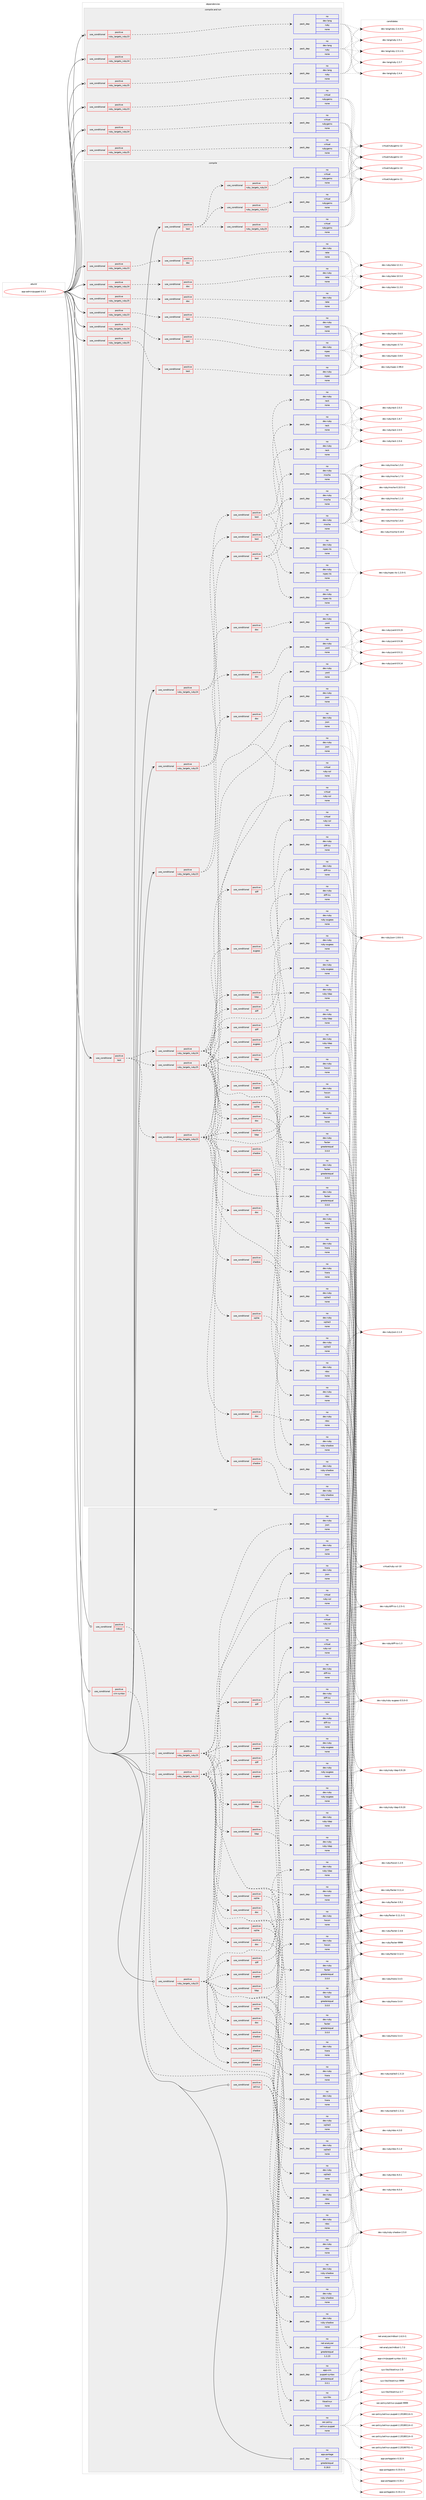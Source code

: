 digraph prolog {

# *************
# Graph options
# *************

newrank=true;
concentrate=true;
compound=true;
graph [rankdir=LR,fontname=Helvetica,fontsize=10,ranksep=1.5];#, ranksep=2.5, nodesep=0.2];
edge  [arrowhead=vee];
node  [fontname=Helvetica,fontsize=10];

# **********
# The ebuild
# **********

subgraph cluster_leftcol {
color=gray;
rank=same;
label=<<i>ebuild</i>>;
id [label="app-admin/puppet-5.5.3", color=red, width=4, href="../app-admin/puppet-5.5.3.svg"];
}

# ****************
# The dependencies
# ****************

subgraph cluster_midcol {
color=gray;
label=<<i>dependencies</i>>;
subgraph cluster_compile {
fillcolor="#eeeeee";
style=filled;
label=<<i>compile</i>>;
subgraph cond404 {
dependency1946 [label=<<TABLE BORDER="0" CELLBORDER="1" CELLSPACING="0" CELLPADDING="4"><TR><TD ROWSPAN="3" CELLPADDING="10">use_conditional</TD></TR><TR><TD>positive</TD></TR><TR><TD>ruby_targets_ruby23</TD></TR></TABLE>>, shape=none, color=red];
subgraph cond405 {
dependency1947 [label=<<TABLE BORDER="0" CELLBORDER="1" CELLSPACING="0" CELLPADDING="4"><TR><TD ROWSPAN="3" CELLPADDING="10">use_conditional</TD></TR><TR><TD>positive</TD></TR><TR><TD>doc</TD></TR></TABLE>>, shape=none, color=red];
subgraph pack1468 {
dependency1948 [label=<<TABLE BORDER="0" CELLBORDER="1" CELLSPACING="0" CELLPADDING="4" WIDTH="220"><TR><TD ROWSPAN="6" CELLPADDING="30">pack_dep</TD></TR><TR><TD WIDTH="110">no</TD></TR><TR><TD>dev-ruby</TD></TR><TR><TD>rake</TD></TR><TR><TD>none</TD></TR><TR><TD></TD></TR></TABLE>>, shape=none, color=blue];
}
dependency1947:e -> dependency1948:w [weight=20,style="dashed",arrowhead="vee"];
}
dependency1946:e -> dependency1947:w [weight=20,style="dashed",arrowhead="vee"];
}
id:e -> dependency1946:w [weight=20,style="solid",arrowhead="vee"];
subgraph cond406 {
dependency1949 [label=<<TABLE BORDER="0" CELLBORDER="1" CELLSPACING="0" CELLPADDING="4"><TR><TD ROWSPAN="3" CELLPADDING="10">use_conditional</TD></TR><TR><TD>positive</TD></TR><TR><TD>ruby_targets_ruby23</TD></TR></TABLE>>, shape=none, color=red];
subgraph cond407 {
dependency1950 [label=<<TABLE BORDER="0" CELLBORDER="1" CELLSPACING="0" CELLPADDING="4"><TR><TD ROWSPAN="3" CELLPADDING="10">use_conditional</TD></TR><TR><TD>positive</TD></TR><TR><TD>doc</TD></TR></TABLE>>, shape=none, color=red];
subgraph pack1469 {
dependency1951 [label=<<TABLE BORDER="0" CELLBORDER="1" CELLSPACING="0" CELLPADDING="4" WIDTH="220"><TR><TD ROWSPAN="6" CELLPADDING="30">pack_dep</TD></TR><TR><TD WIDTH="110">no</TD></TR><TR><TD>dev-ruby</TD></TR><TR><TD>yard</TD></TR><TR><TD>none</TD></TR><TR><TD></TD></TR></TABLE>>, shape=none, color=blue];
}
dependency1950:e -> dependency1951:w [weight=20,style="dashed",arrowhead="vee"];
}
dependency1949:e -> dependency1950:w [weight=20,style="dashed",arrowhead="vee"];
subgraph cond408 {
dependency1952 [label=<<TABLE BORDER="0" CELLBORDER="1" CELLSPACING="0" CELLPADDING="4"><TR><TD ROWSPAN="3" CELLPADDING="10">use_conditional</TD></TR><TR><TD>positive</TD></TR><TR><TD>test</TD></TR></TABLE>>, shape=none, color=red];
subgraph pack1470 {
dependency1953 [label=<<TABLE BORDER="0" CELLBORDER="1" CELLSPACING="0" CELLPADDING="4" WIDTH="220"><TR><TD ROWSPAN="6" CELLPADDING="30">pack_dep</TD></TR><TR><TD WIDTH="110">no</TD></TR><TR><TD>dev-ruby</TD></TR><TR><TD>mocha</TD></TR><TR><TD>none</TD></TR><TR><TD></TD></TR></TABLE>>, shape=none, color=blue];
}
dependency1952:e -> dependency1953:w [weight=20,style="dashed",arrowhead="vee"];
subgraph pack1471 {
dependency1954 [label=<<TABLE BORDER="0" CELLBORDER="1" CELLSPACING="0" CELLPADDING="4" WIDTH="220"><TR><TD ROWSPAN="6" CELLPADDING="30">pack_dep</TD></TR><TR><TD WIDTH="110">no</TD></TR><TR><TD>dev-ruby</TD></TR><TR><TD>rack</TD></TR><TR><TD>none</TD></TR><TR><TD></TD></TR></TABLE>>, shape=none, color=blue];
}
dependency1952:e -> dependency1954:w [weight=20,style="dashed",arrowhead="vee"];
subgraph pack1472 {
dependency1955 [label=<<TABLE BORDER="0" CELLBORDER="1" CELLSPACING="0" CELLPADDING="4" WIDTH="220"><TR><TD ROWSPAN="6" CELLPADDING="30">pack_dep</TD></TR><TR><TD WIDTH="110">no</TD></TR><TR><TD>dev-ruby</TD></TR><TR><TD>rspec-its</TD></TR><TR><TD>none</TD></TR><TR><TD></TD></TR></TABLE>>, shape=none, color=blue];
}
dependency1952:e -> dependency1955:w [weight=20,style="dashed",arrowhead="vee"];
}
dependency1949:e -> dependency1952:w [weight=20,style="dashed",arrowhead="vee"];
}
id:e -> dependency1949:w [weight=20,style="solid",arrowhead="vee"];
subgraph cond409 {
dependency1956 [label=<<TABLE BORDER="0" CELLBORDER="1" CELLSPACING="0" CELLPADDING="4"><TR><TD ROWSPAN="3" CELLPADDING="10">use_conditional</TD></TR><TR><TD>positive</TD></TR><TR><TD>ruby_targets_ruby23</TD></TR></TABLE>>, shape=none, color=red];
subgraph cond410 {
dependency1957 [label=<<TABLE BORDER="0" CELLBORDER="1" CELLSPACING="0" CELLPADDING="4"><TR><TD ROWSPAN="3" CELLPADDING="10">use_conditional</TD></TR><TR><TD>positive</TD></TR><TR><TD>test</TD></TR></TABLE>>, shape=none, color=red];
subgraph pack1473 {
dependency1958 [label=<<TABLE BORDER="0" CELLBORDER="1" CELLSPACING="0" CELLPADDING="4" WIDTH="220"><TR><TD ROWSPAN="6" CELLPADDING="30">pack_dep</TD></TR><TR><TD WIDTH="110">no</TD></TR><TR><TD>dev-ruby</TD></TR><TR><TD>rspec</TD></TR><TR><TD>none</TD></TR><TR><TD></TD></TR></TABLE>>, shape=none, color=blue];
}
dependency1957:e -> dependency1958:w [weight=20,style="dashed",arrowhead="vee"];
}
dependency1956:e -> dependency1957:w [weight=20,style="dashed",arrowhead="vee"];
}
id:e -> dependency1956:w [weight=20,style="solid",arrowhead="vee"];
subgraph cond411 {
dependency1959 [label=<<TABLE BORDER="0" CELLBORDER="1" CELLSPACING="0" CELLPADDING="4"><TR><TD ROWSPAN="3" CELLPADDING="10">use_conditional</TD></TR><TR><TD>positive</TD></TR><TR><TD>ruby_targets_ruby24</TD></TR></TABLE>>, shape=none, color=red];
subgraph cond412 {
dependency1960 [label=<<TABLE BORDER="0" CELLBORDER="1" CELLSPACING="0" CELLPADDING="4"><TR><TD ROWSPAN="3" CELLPADDING="10">use_conditional</TD></TR><TR><TD>positive</TD></TR><TR><TD>doc</TD></TR></TABLE>>, shape=none, color=red];
subgraph pack1474 {
dependency1961 [label=<<TABLE BORDER="0" CELLBORDER="1" CELLSPACING="0" CELLPADDING="4" WIDTH="220"><TR><TD ROWSPAN="6" CELLPADDING="30">pack_dep</TD></TR><TR><TD WIDTH="110">no</TD></TR><TR><TD>dev-ruby</TD></TR><TR><TD>rake</TD></TR><TR><TD>none</TD></TR><TR><TD></TD></TR></TABLE>>, shape=none, color=blue];
}
dependency1960:e -> dependency1961:w [weight=20,style="dashed",arrowhead="vee"];
}
dependency1959:e -> dependency1960:w [weight=20,style="dashed",arrowhead="vee"];
}
id:e -> dependency1959:w [weight=20,style="solid",arrowhead="vee"];
subgraph cond413 {
dependency1962 [label=<<TABLE BORDER="0" CELLBORDER="1" CELLSPACING="0" CELLPADDING="4"><TR><TD ROWSPAN="3" CELLPADDING="10">use_conditional</TD></TR><TR><TD>positive</TD></TR><TR><TD>ruby_targets_ruby24</TD></TR></TABLE>>, shape=none, color=red];
subgraph cond414 {
dependency1963 [label=<<TABLE BORDER="0" CELLBORDER="1" CELLSPACING="0" CELLPADDING="4"><TR><TD ROWSPAN="3" CELLPADDING="10">use_conditional</TD></TR><TR><TD>positive</TD></TR><TR><TD>doc</TD></TR></TABLE>>, shape=none, color=red];
subgraph pack1475 {
dependency1964 [label=<<TABLE BORDER="0" CELLBORDER="1" CELLSPACING="0" CELLPADDING="4" WIDTH="220"><TR><TD ROWSPAN="6" CELLPADDING="30">pack_dep</TD></TR><TR><TD WIDTH="110">no</TD></TR><TR><TD>dev-ruby</TD></TR><TR><TD>yard</TD></TR><TR><TD>none</TD></TR><TR><TD></TD></TR></TABLE>>, shape=none, color=blue];
}
dependency1963:e -> dependency1964:w [weight=20,style="dashed",arrowhead="vee"];
}
dependency1962:e -> dependency1963:w [weight=20,style="dashed",arrowhead="vee"];
subgraph cond415 {
dependency1965 [label=<<TABLE BORDER="0" CELLBORDER="1" CELLSPACING="0" CELLPADDING="4"><TR><TD ROWSPAN="3" CELLPADDING="10">use_conditional</TD></TR><TR><TD>positive</TD></TR><TR><TD>test</TD></TR></TABLE>>, shape=none, color=red];
subgraph pack1476 {
dependency1966 [label=<<TABLE BORDER="0" CELLBORDER="1" CELLSPACING="0" CELLPADDING="4" WIDTH="220"><TR><TD ROWSPAN="6" CELLPADDING="30">pack_dep</TD></TR><TR><TD WIDTH="110">no</TD></TR><TR><TD>dev-ruby</TD></TR><TR><TD>mocha</TD></TR><TR><TD>none</TD></TR><TR><TD></TD></TR></TABLE>>, shape=none, color=blue];
}
dependency1965:e -> dependency1966:w [weight=20,style="dashed",arrowhead="vee"];
subgraph pack1477 {
dependency1967 [label=<<TABLE BORDER="0" CELLBORDER="1" CELLSPACING="0" CELLPADDING="4" WIDTH="220"><TR><TD ROWSPAN="6" CELLPADDING="30">pack_dep</TD></TR><TR><TD WIDTH="110">no</TD></TR><TR><TD>dev-ruby</TD></TR><TR><TD>rack</TD></TR><TR><TD>none</TD></TR><TR><TD></TD></TR></TABLE>>, shape=none, color=blue];
}
dependency1965:e -> dependency1967:w [weight=20,style="dashed",arrowhead="vee"];
subgraph pack1478 {
dependency1968 [label=<<TABLE BORDER="0" CELLBORDER="1" CELLSPACING="0" CELLPADDING="4" WIDTH="220"><TR><TD ROWSPAN="6" CELLPADDING="30">pack_dep</TD></TR><TR><TD WIDTH="110">no</TD></TR><TR><TD>dev-ruby</TD></TR><TR><TD>rspec-its</TD></TR><TR><TD>none</TD></TR><TR><TD></TD></TR></TABLE>>, shape=none, color=blue];
}
dependency1965:e -> dependency1968:w [weight=20,style="dashed",arrowhead="vee"];
}
dependency1962:e -> dependency1965:w [weight=20,style="dashed",arrowhead="vee"];
}
id:e -> dependency1962:w [weight=20,style="solid",arrowhead="vee"];
subgraph cond416 {
dependency1969 [label=<<TABLE BORDER="0" CELLBORDER="1" CELLSPACING="0" CELLPADDING="4"><TR><TD ROWSPAN="3" CELLPADDING="10">use_conditional</TD></TR><TR><TD>positive</TD></TR><TR><TD>ruby_targets_ruby24</TD></TR></TABLE>>, shape=none, color=red];
subgraph cond417 {
dependency1970 [label=<<TABLE BORDER="0" CELLBORDER="1" CELLSPACING="0" CELLPADDING="4"><TR><TD ROWSPAN="3" CELLPADDING="10">use_conditional</TD></TR><TR><TD>positive</TD></TR><TR><TD>test</TD></TR></TABLE>>, shape=none, color=red];
subgraph pack1479 {
dependency1971 [label=<<TABLE BORDER="0" CELLBORDER="1" CELLSPACING="0" CELLPADDING="4" WIDTH="220"><TR><TD ROWSPAN="6" CELLPADDING="30">pack_dep</TD></TR><TR><TD WIDTH="110">no</TD></TR><TR><TD>dev-ruby</TD></TR><TR><TD>rspec</TD></TR><TR><TD>none</TD></TR><TR><TD></TD></TR></TABLE>>, shape=none, color=blue];
}
dependency1970:e -> dependency1971:w [weight=20,style="dashed",arrowhead="vee"];
}
dependency1969:e -> dependency1970:w [weight=20,style="dashed",arrowhead="vee"];
}
id:e -> dependency1969:w [weight=20,style="solid",arrowhead="vee"];
subgraph cond418 {
dependency1972 [label=<<TABLE BORDER="0" CELLBORDER="1" CELLSPACING="0" CELLPADDING="4"><TR><TD ROWSPAN="3" CELLPADDING="10">use_conditional</TD></TR><TR><TD>positive</TD></TR><TR><TD>ruby_targets_ruby25</TD></TR></TABLE>>, shape=none, color=red];
subgraph cond419 {
dependency1973 [label=<<TABLE BORDER="0" CELLBORDER="1" CELLSPACING="0" CELLPADDING="4"><TR><TD ROWSPAN="3" CELLPADDING="10">use_conditional</TD></TR><TR><TD>positive</TD></TR><TR><TD>doc</TD></TR></TABLE>>, shape=none, color=red];
subgraph pack1480 {
dependency1974 [label=<<TABLE BORDER="0" CELLBORDER="1" CELLSPACING="0" CELLPADDING="4" WIDTH="220"><TR><TD ROWSPAN="6" CELLPADDING="30">pack_dep</TD></TR><TR><TD WIDTH="110">no</TD></TR><TR><TD>dev-ruby</TD></TR><TR><TD>rake</TD></TR><TR><TD>none</TD></TR><TR><TD></TD></TR></TABLE>>, shape=none, color=blue];
}
dependency1973:e -> dependency1974:w [weight=20,style="dashed",arrowhead="vee"];
}
dependency1972:e -> dependency1973:w [weight=20,style="dashed",arrowhead="vee"];
}
id:e -> dependency1972:w [weight=20,style="solid",arrowhead="vee"];
subgraph cond420 {
dependency1975 [label=<<TABLE BORDER="0" CELLBORDER="1" CELLSPACING="0" CELLPADDING="4"><TR><TD ROWSPAN="3" CELLPADDING="10">use_conditional</TD></TR><TR><TD>positive</TD></TR><TR><TD>ruby_targets_ruby25</TD></TR></TABLE>>, shape=none, color=red];
subgraph cond421 {
dependency1976 [label=<<TABLE BORDER="0" CELLBORDER="1" CELLSPACING="0" CELLPADDING="4"><TR><TD ROWSPAN="3" CELLPADDING="10">use_conditional</TD></TR><TR><TD>positive</TD></TR><TR><TD>doc</TD></TR></TABLE>>, shape=none, color=red];
subgraph pack1481 {
dependency1977 [label=<<TABLE BORDER="0" CELLBORDER="1" CELLSPACING="0" CELLPADDING="4" WIDTH="220"><TR><TD ROWSPAN="6" CELLPADDING="30">pack_dep</TD></TR><TR><TD WIDTH="110">no</TD></TR><TR><TD>dev-ruby</TD></TR><TR><TD>yard</TD></TR><TR><TD>none</TD></TR><TR><TD></TD></TR></TABLE>>, shape=none, color=blue];
}
dependency1976:e -> dependency1977:w [weight=20,style="dashed",arrowhead="vee"];
}
dependency1975:e -> dependency1976:w [weight=20,style="dashed",arrowhead="vee"];
subgraph cond422 {
dependency1978 [label=<<TABLE BORDER="0" CELLBORDER="1" CELLSPACING="0" CELLPADDING="4"><TR><TD ROWSPAN="3" CELLPADDING="10">use_conditional</TD></TR><TR><TD>positive</TD></TR><TR><TD>test</TD></TR></TABLE>>, shape=none, color=red];
subgraph pack1482 {
dependency1979 [label=<<TABLE BORDER="0" CELLBORDER="1" CELLSPACING="0" CELLPADDING="4" WIDTH="220"><TR><TD ROWSPAN="6" CELLPADDING="30">pack_dep</TD></TR><TR><TD WIDTH="110">no</TD></TR><TR><TD>dev-ruby</TD></TR><TR><TD>mocha</TD></TR><TR><TD>none</TD></TR><TR><TD></TD></TR></TABLE>>, shape=none, color=blue];
}
dependency1978:e -> dependency1979:w [weight=20,style="dashed",arrowhead="vee"];
subgraph pack1483 {
dependency1980 [label=<<TABLE BORDER="0" CELLBORDER="1" CELLSPACING="0" CELLPADDING="4" WIDTH="220"><TR><TD ROWSPAN="6" CELLPADDING="30">pack_dep</TD></TR><TR><TD WIDTH="110">no</TD></TR><TR><TD>dev-ruby</TD></TR><TR><TD>rack</TD></TR><TR><TD>none</TD></TR><TR><TD></TD></TR></TABLE>>, shape=none, color=blue];
}
dependency1978:e -> dependency1980:w [weight=20,style="dashed",arrowhead="vee"];
subgraph pack1484 {
dependency1981 [label=<<TABLE BORDER="0" CELLBORDER="1" CELLSPACING="0" CELLPADDING="4" WIDTH="220"><TR><TD ROWSPAN="6" CELLPADDING="30">pack_dep</TD></TR><TR><TD WIDTH="110">no</TD></TR><TR><TD>dev-ruby</TD></TR><TR><TD>rspec-its</TD></TR><TR><TD>none</TD></TR><TR><TD></TD></TR></TABLE>>, shape=none, color=blue];
}
dependency1978:e -> dependency1981:w [weight=20,style="dashed",arrowhead="vee"];
}
dependency1975:e -> dependency1978:w [weight=20,style="dashed",arrowhead="vee"];
}
id:e -> dependency1975:w [weight=20,style="solid",arrowhead="vee"];
subgraph cond423 {
dependency1982 [label=<<TABLE BORDER="0" CELLBORDER="1" CELLSPACING="0" CELLPADDING="4"><TR><TD ROWSPAN="3" CELLPADDING="10">use_conditional</TD></TR><TR><TD>positive</TD></TR><TR><TD>ruby_targets_ruby25</TD></TR></TABLE>>, shape=none, color=red];
subgraph cond424 {
dependency1983 [label=<<TABLE BORDER="0" CELLBORDER="1" CELLSPACING="0" CELLPADDING="4"><TR><TD ROWSPAN="3" CELLPADDING="10">use_conditional</TD></TR><TR><TD>positive</TD></TR><TR><TD>test</TD></TR></TABLE>>, shape=none, color=red];
subgraph pack1485 {
dependency1984 [label=<<TABLE BORDER="0" CELLBORDER="1" CELLSPACING="0" CELLPADDING="4" WIDTH="220"><TR><TD ROWSPAN="6" CELLPADDING="30">pack_dep</TD></TR><TR><TD WIDTH="110">no</TD></TR><TR><TD>dev-ruby</TD></TR><TR><TD>rspec</TD></TR><TR><TD>none</TD></TR><TR><TD></TD></TR></TABLE>>, shape=none, color=blue];
}
dependency1983:e -> dependency1984:w [weight=20,style="dashed",arrowhead="vee"];
}
dependency1982:e -> dependency1983:w [weight=20,style="dashed",arrowhead="vee"];
}
id:e -> dependency1982:w [weight=20,style="solid",arrowhead="vee"];
subgraph cond425 {
dependency1985 [label=<<TABLE BORDER="0" CELLBORDER="1" CELLSPACING="0" CELLPADDING="4"><TR><TD ROWSPAN="3" CELLPADDING="10">use_conditional</TD></TR><TR><TD>positive</TD></TR><TR><TD>test</TD></TR></TABLE>>, shape=none, color=red];
subgraph cond426 {
dependency1986 [label=<<TABLE BORDER="0" CELLBORDER="1" CELLSPACING="0" CELLPADDING="4"><TR><TD ROWSPAN="3" CELLPADDING="10">use_conditional</TD></TR><TR><TD>positive</TD></TR><TR><TD>ruby_targets_ruby23</TD></TR></TABLE>>, shape=none, color=red];
subgraph pack1486 {
dependency1987 [label=<<TABLE BORDER="0" CELLBORDER="1" CELLSPACING="0" CELLPADDING="4" WIDTH="220"><TR><TD ROWSPAN="6" CELLPADDING="30">pack_dep</TD></TR><TR><TD WIDTH="110">no</TD></TR><TR><TD>dev-ruby</TD></TR><TR><TD>hiera</TD></TR><TR><TD>none</TD></TR><TR><TD></TD></TR></TABLE>>, shape=none, color=blue];
}
dependency1986:e -> dependency1987:w [weight=20,style="dashed",arrowhead="vee"];
subgraph pack1487 {
dependency1988 [label=<<TABLE BORDER="0" CELLBORDER="1" CELLSPACING="0" CELLPADDING="4" WIDTH="220"><TR><TD ROWSPAN="6" CELLPADDING="30">pack_dep</TD></TR><TR><TD WIDTH="110">no</TD></TR><TR><TD>dev-ruby</TD></TR><TR><TD>json</TD></TR><TR><TD>none</TD></TR><TR><TD></TD></TR></TABLE>>, shape=none, color=blue];
}
dependency1986:e -> dependency1988:w [weight=20,style="dashed",arrowhead="vee"];
subgraph pack1488 {
dependency1989 [label=<<TABLE BORDER="0" CELLBORDER="1" CELLSPACING="0" CELLPADDING="4" WIDTH="220"><TR><TD ROWSPAN="6" CELLPADDING="30">pack_dep</TD></TR><TR><TD WIDTH="110">no</TD></TR><TR><TD>dev-ruby</TD></TR><TR><TD>facter</TD></TR><TR><TD>greaterequal</TD></TR><TR><TD>3.0.0</TD></TR></TABLE>>, shape=none, color=blue];
}
dependency1986:e -> dependency1989:w [weight=20,style="dashed",arrowhead="vee"];
subgraph cond427 {
dependency1990 [label=<<TABLE BORDER="0" CELLBORDER="1" CELLSPACING="0" CELLPADDING="4"><TR><TD ROWSPAN="3" CELLPADDING="10">use_conditional</TD></TR><TR><TD>positive</TD></TR><TR><TD>augeas</TD></TR></TABLE>>, shape=none, color=red];
subgraph pack1489 {
dependency1991 [label=<<TABLE BORDER="0" CELLBORDER="1" CELLSPACING="0" CELLPADDING="4" WIDTH="220"><TR><TD ROWSPAN="6" CELLPADDING="30">pack_dep</TD></TR><TR><TD WIDTH="110">no</TD></TR><TR><TD>dev-ruby</TD></TR><TR><TD>ruby-augeas</TD></TR><TR><TD>none</TD></TR><TR><TD></TD></TR></TABLE>>, shape=none, color=blue];
}
dependency1990:e -> dependency1991:w [weight=20,style="dashed",arrowhead="vee"];
}
dependency1986:e -> dependency1990:w [weight=20,style="dashed",arrowhead="vee"];
subgraph cond428 {
dependency1992 [label=<<TABLE BORDER="0" CELLBORDER="1" CELLSPACING="0" CELLPADDING="4"><TR><TD ROWSPAN="3" CELLPADDING="10">use_conditional</TD></TR><TR><TD>positive</TD></TR><TR><TD>diff</TD></TR></TABLE>>, shape=none, color=red];
subgraph pack1490 {
dependency1993 [label=<<TABLE BORDER="0" CELLBORDER="1" CELLSPACING="0" CELLPADDING="4" WIDTH="220"><TR><TD ROWSPAN="6" CELLPADDING="30">pack_dep</TD></TR><TR><TD WIDTH="110">no</TD></TR><TR><TD>dev-ruby</TD></TR><TR><TD>diff-lcs</TD></TR><TR><TD>none</TD></TR><TR><TD></TD></TR></TABLE>>, shape=none, color=blue];
}
dependency1992:e -> dependency1993:w [weight=20,style="dashed",arrowhead="vee"];
}
dependency1986:e -> dependency1992:w [weight=20,style="dashed",arrowhead="vee"];
subgraph cond429 {
dependency1994 [label=<<TABLE BORDER="0" CELLBORDER="1" CELLSPACING="0" CELLPADDING="4"><TR><TD ROWSPAN="3" CELLPADDING="10">use_conditional</TD></TR><TR><TD>positive</TD></TR><TR><TD>doc</TD></TR></TABLE>>, shape=none, color=red];
subgraph pack1491 {
dependency1995 [label=<<TABLE BORDER="0" CELLBORDER="1" CELLSPACING="0" CELLPADDING="4" WIDTH="220"><TR><TD ROWSPAN="6" CELLPADDING="30">pack_dep</TD></TR><TR><TD WIDTH="110">no</TD></TR><TR><TD>dev-ruby</TD></TR><TR><TD>rdoc</TD></TR><TR><TD>none</TD></TR><TR><TD></TD></TR></TABLE>>, shape=none, color=blue];
}
dependency1994:e -> dependency1995:w [weight=20,style="dashed",arrowhead="vee"];
}
dependency1986:e -> dependency1994:w [weight=20,style="dashed",arrowhead="vee"];
subgraph cond430 {
dependency1996 [label=<<TABLE BORDER="0" CELLBORDER="1" CELLSPACING="0" CELLPADDING="4"><TR><TD ROWSPAN="3" CELLPADDING="10">use_conditional</TD></TR><TR><TD>positive</TD></TR><TR><TD>ldap</TD></TR></TABLE>>, shape=none, color=red];
subgraph pack1492 {
dependency1997 [label=<<TABLE BORDER="0" CELLBORDER="1" CELLSPACING="0" CELLPADDING="4" WIDTH="220"><TR><TD ROWSPAN="6" CELLPADDING="30">pack_dep</TD></TR><TR><TD WIDTH="110">no</TD></TR><TR><TD>dev-ruby</TD></TR><TR><TD>ruby-ldap</TD></TR><TR><TD>none</TD></TR><TR><TD></TD></TR></TABLE>>, shape=none, color=blue];
}
dependency1996:e -> dependency1997:w [weight=20,style="dashed",arrowhead="vee"];
}
dependency1986:e -> dependency1996:w [weight=20,style="dashed",arrowhead="vee"];
subgraph cond431 {
dependency1998 [label=<<TABLE BORDER="0" CELLBORDER="1" CELLSPACING="0" CELLPADDING="4"><TR><TD ROWSPAN="3" CELLPADDING="10">use_conditional</TD></TR><TR><TD>positive</TD></TR><TR><TD>shadow</TD></TR></TABLE>>, shape=none, color=red];
subgraph pack1493 {
dependency1999 [label=<<TABLE BORDER="0" CELLBORDER="1" CELLSPACING="0" CELLPADDING="4" WIDTH="220"><TR><TD ROWSPAN="6" CELLPADDING="30">pack_dep</TD></TR><TR><TD WIDTH="110">no</TD></TR><TR><TD>dev-ruby</TD></TR><TR><TD>ruby-shadow</TD></TR><TR><TD>none</TD></TR><TR><TD></TD></TR></TABLE>>, shape=none, color=blue];
}
dependency1998:e -> dependency1999:w [weight=20,style="dashed",arrowhead="vee"];
}
dependency1986:e -> dependency1998:w [weight=20,style="dashed",arrowhead="vee"];
subgraph cond432 {
dependency2000 [label=<<TABLE BORDER="0" CELLBORDER="1" CELLSPACING="0" CELLPADDING="4"><TR><TD ROWSPAN="3" CELLPADDING="10">use_conditional</TD></TR><TR><TD>positive</TD></TR><TR><TD>sqlite</TD></TR></TABLE>>, shape=none, color=red];
subgraph pack1494 {
dependency2001 [label=<<TABLE BORDER="0" CELLBORDER="1" CELLSPACING="0" CELLPADDING="4" WIDTH="220"><TR><TD ROWSPAN="6" CELLPADDING="30">pack_dep</TD></TR><TR><TD WIDTH="110">no</TD></TR><TR><TD>dev-ruby</TD></TR><TR><TD>sqlite3</TD></TR><TR><TD>none</TD></TR><TR><TD></TD></TR></TABLE>>, shape=none, color=blue];
}
dependency2000:e -> dependency2001:w [weight=20,style="dashed",arrowhead="vee"];
}
dependency1986:e -> dependency2000:w [weight=20,style="dashed",arrowhead="vee"];
subgraph pack1495 {
dependency2002 [label=<<TABLE BORDER="0" CELLBORDER="1" CELLSPACING="0" CELLPADDING="4" WIDTH="220"><TR><TD ROWSPAN="6" CELLPADDING="30">pack_dep</TD></TR><TR><TD WIDTH="110">no</TD></TR><TR><TD>virtual</TD></TR><TR><TD>ruby-ssl</TD></TR><TR><TD>none</TD></TR><TR><TD></TD></TR></TABLE>>, shape=none, color=blue];
}
dependency1986:e -> dependency2002:w [weight=20,style="dashed",arrowhead="vee"];
subgraph pack1496 {
dependency2003 [label=<<TABLE BORDER="0" CELLBORDER="1" CELLSPACING="0" CELLPADDING="4" WIDTH="220"><TR><TD ROWSPAN="6" CELLPADDING="30">pack_dep</TD></TR><TR><TD WIDTH="110">no</TD></TR><TR><TD>dev-ruby</TD></TR><TR><TD>hocon</TD></TR><TR><TD>none</TD></TR><TR><TD></TD></TR></TABLE>>, shape=none, color=blue];
}
dependency1986:e -> dependency2003:w [weight=20,style="dashed",arrowhead="vee"];
}
dependency1985:e -> dependency1986:w [weight=20,style="dashed",arrowhead="vee"];
subgraph cond433 {
dependency2004 [label=<<TABLE BORDER="0" CELLBORDER="1" CELLSPACING="0" CELLPADDING="4"><TR><TD ROWSPAN="3" CELLPADDING="10">use_conditional</TD></TR><TR><TD>positive</TD></TR><TR><TD>ruby_targets_ruby24</TD></TR></TABLE>>, shape=none, color=red];
subgraph pack1497 {
dependency2005 [label=<<TABLE BORDER="0" CELLBORDER="1" CELLSPACING="0" CELLPADDING="4" WIDTH="220"><TR><TD ROWSPAN="6" CELLPADDING="30">pack_dep</TD></TR><TR><TD WIDTH="110">no</TD></TR><TR><TD>dev-ruby</TD></TR><TR><TD>hiera</TD></TR><TR><TD>none</TD></TR><TR><TD></TD></TR></TABLE>>, shape=none, color=blue];
}
dependency2004:e -> dependency2005:w [weight=20,style="dashed",arrowhead="vee"];
subgraph pack1498 {
dependency2006 [label=<<TABLE BORDER="0" CELLBORDER="1" CELLSPACING="0" CELLPADDING="4" WIDTH="220"><TR><TD ROWSPAN="6" CELLPADDING="30">pack_dep</TD></TR><TR><TD WIDTH="110">no</TD></TR><TR><TD>dev-ruby</TD></TR><TR><TD>json</TD></TR><TR><TD>none</TD></TR><TR><TD></TD></TR></TABLE>>, shape=none, color=blue];
}
dependency2004:e -> dependency2006:w [weight=20,style="dashed",arrowhead="vee"];
subgraph pack1499 {
dependency2007 [label=<<TABLE BORDER="0" CELLBORDER="1" CELLSPACING="0" CELLPADDING="4" WIDTH="220"><TR><TD ROWSPAN="6" CELLPADDING="30">pack_dep</TD></TR><TR><TD WIDTH="110">no</TD></TR><TR><TD>dev-ruby</TD></TR><TR><TD>facter</TD></TR><TR><TD>greaterequal</TD></TR><TR><TD>3.0.0</TD></TR></TABLE>>, shape=none, color=blue];
}
dependency2004:e -> dependency2007:w [weight=20,style="dashed",arrowhead="vee"];
subgraph cond434 {
dependency2008 [label=<<TABLE BORDER="0" CELLBORDER="1" CELLSPACING="0" CELLPADDING="4"><TR><TD ROWSPAN="3" CELLPADDING="10">use_conditional</TD></TR><TR><TD>positive</TD></TR><TR><TD>augeas</TD></TR></TABLE>>, shape=none, color=red];
subgraph pack1500 {
dependency2009 [label=<<TABLE BORDER="0" CELLBORDER="1" CELLSPACING="0" CELLPADDING="4" WIDTH="220"><TR><TD ROWSPAN="6" CELLPADDING="30">pack_dep</TD></TR><TR><TD WIDTH="110">no</TD></TR><TR><TD>dev-ruby</TD></TR><TR><TD>ruby-augeas</TD></TR><TR><TD>none</TD></TR><TR><TD></TD></TR></TABLE>>, shape=none, color=blue];
}
dependency2008:e -> dependency2009:w [weight=20,style="dashed",arrowhead="vee"];
}
dependency2004:e -> dependency2008:w [weight=20,style="dashed",arrowhead="vee"];
subgraph cond435 {
dependency2010 [label=<<TABLE BORDER="0" CELLBORDER="1" CELLSPACING="0" CELLPADDING="4"><TR><TD ROWSPAN="3" CELLPADDING="10">use_conditional</TD></TR><TR><TD>positive</TD></TR><TR><TD>diff</TD></TR></TABLE>>, shape=none, color=red];
subgraph pack1501 {
dependency2011 [label=<<TABLE BORDER="0" CELLBORDER="1" CELLSPACING="0" CELLPADDING="4" WIDTH="220"><TR><TD ROWSPAN="6" CELLPADDING="30">pack_dep</TD></TR><TR><TD WIDTH="110">no</TD></TR><TR><TD>dev-ruby</TD></TR><TR><TD>diff-lcs</TD></TR><TR><TD>none</TD></TR><TR><TD></TD></TR></TABLE>>, shape=none, color=blue];
}
dependency2010:e -> dependency2011:w [weight=20,style="dashed",arrowhead="vee"];
}
dependency2004:e -> dependency2010:w [weight=20,style="dashed",arrowhead="vee"];
subgraph cond436 {
dependency2012 [label=<<TABLE BORDER="0" CELLBORDER="1" CELLSPACING="0" CELLPADDING="4"><TR><TD ROWSPAN="3" CELLPADDING="10">use_conditional</TD></TR><TR><TD>positive</TD></TR><TR><TD>doc</TD></TR></TABLE>>, shape=none, color=red];
subgraph pack1502 {
dependency2013 [label=<<TABLE BORDER="0" CELLBORDER="1" CELLSPACING="0" CELLPADDING="4" WIDTH="220"><TR><TD ROWSPAN="6" CELLPADDING="30">pack_dep</TD></TR><TR><TD WIDTH="110">no</TD></TR><TR><TD>dev-ruby</TD></TR><TR><TD>rdoc</TD></TR><TR><TD>none</TD></TR><TR><TD></TD></TR></TABLE>>, shape=none, color=blue];
}
dependency2012:e -> dependency2013:w [weight=20,style="dashed",arrowhead="vee"];
}
dependency2004:e -> dependency2012:w [weight=20,style="dashed",arrowhead="vee"];
subgraph cond437 {
dependency2014 [label=<<TABLE BORDER="0" CELLBORDER="1" CELLSPACING="0" CELLPADDING="4"><TR><TD ROWSPAN="3" CELLPADDING="10">use_conditional</TD></TR><TR><TD>positive</TD></TR><TR><TD>ldap</TD></TR></TABLE>>, shape=none, color=red];
subgraph pack1503 {
dependency2015 [label=<<TABLE BORDER="0" CELLBORDER="1" CELLSPACING="0" CELLPADDING="4" WIDTH="220"><TR><TD ROWSPAN="6" CELLPADDING="30">pack_dep</TD></TR><TR><TD WIDTH="110">no</TD></TR><TR><TD>dev-ruby</TD></TR><TR><TD>ruby-ldap</TD></TR><TR><TD>none</TD></TR><TR><TD></TD></TR></TABLE>>, shape=none, color=blue];
}
dependency2014:e -> dependency2015:w [weight=20,style="dashed",arrowhead="vee"];
}
dependency2004:e -> dependency2014:w [weight=20,style="dashed",arrowhead="vee"];
subgraph cond438 {
dependency2016 [label=<<TABLE BORDER="0" CELLBORDER="1" CELLSPACING="0" CELLPADDING="4"><TR><TD ROWSPAN="3" CELLPADDING="10">use_conditional</TD></TR><TR><TD>positive</TD></TR><TR><TD>shadow</TD></TR></TABLE>>, shape=none, color=red];
subgraph pack1504 {
dependency2017 [label=<<TABLE BORDER="0" CELLBORDER="1" CELLSPACING="0" CELLPADDING="4" WIDTH="220"><TR><TD ROWSPAN="6" CELLPADDING="30">pack_dep</TD></TR><TR><TD WIDTH="110">no</TD></TR><TR><TD>dev-ruby</TD></TR><TR><TD>ruby-shadow</TD></TR><TR><TD>none</TD></TR><TR><TD></TD></TR></TABLE>>, shape=none, color=blue];
}
dependency2016:e -> dependency2017:w [weight=20,style="dashed",arrowhead="vee"];
}
dependency2004:e -> dependency2016:w [weight=20,style="dashed",arrowhead="vee"];
subgraph cond439 {
dependency2018 [label=<<TABLE BORDER="0" CELLBORDER="1" CELLSPACING="0" CELLPADDING="4"><TR><TD ROWSPAN="3" CELLPADDING="10">use_conditional</TD></TR><TR><TD>positive</TD></TR><TR><TD>sqlite</TD></TR></TABLE>>, shape=none, color=red];
subgraph pack1505 {
dependency2019 [label=<<TABLE BORDER="0" CELLBORDER="1" CELLSPACING="0" CELLPADDING="4" WIDTH="220"><TR><TD ROWSPAN="6" CELLPADDING="30">pack_dep</TD></TR><TR><TD WIDTH="110">no</TD></TR><TR><TD>dev-ruby</TD></TR><TR><TD>sqlite3</TD></TR><TR><TD>none</TD></TR><TR><TD></TD></TR></TABLE>>, shape=none, color=blue];
}
dependency2018:e -> dependency2019:w [weight=20,style="dashed",arrowhead="vee"];
}
dependency2004:e -> dependency2018:w [weight=20,style="dashed",arrowhead="vee"];
subgraph pack1506 {
dependency2020 [label=<<TABLE BORDER="0" CELLBORDER="1" CELLSPACING="0" CELLPADDING="4" WIDTH="220"><TR><TD ROWSPAN="6" CELLPADDING="30">pack_dep</TD></TR><TR><TD WIDTH="110">no</TD></TR><TR><TD>virtual</TD></TR><TR><TD>ruby-ssl</TD></TR><TR><TD>none</TD></TR><TR><TD></TD></TR></TABLE>>, shape=none, color=blue];
}
dependency2004:e -> dependency2020:w [weight=20,style="dashed",arrowhead="vee"];
subgraph pack1507 {
dependency2021 [label=<<TABLE BORDER="0" CELLBORDER="1" CELLSPACING="0" CELLPADDING="4" WIDTH="220"><TR><TD ROWSPAN="6" CELLPADDING="30">pack_dep</TD></TR><TR><TD WIDTH="110">no</TD></TR><TR><TD>dev-ruby</TD></TR><TR><TD>hocon</TD></TR><TR><TD>none</TD></TR><TR><TD></TD></TR></TABLE>>, shape=none, color=blue];
}
dependency2004:e -> dependency2021:w [weight=20,style="dashed",arrowhead="vee"];
}
dependency1985:e -> dependency2004:w [weight=20,style="dashed",arrowhead="vee"];
subgraph cond440 {
dependency2022 [label=<<TABLE BORDER="0" CELLBORDER="1" CELLSPACING="0" CELLPADDING="4"><TR><TD ROWSPAN="3" CELLPADDING="10">use_conditional</TD></TR><TR><TD>positive</TD></TR><TR><TD>ruby_targets_ruby25</TD></TR></TABLE>>, shape=none, color=red];
subgraph pack1508 {
dependency2023 [label=<<TABLE BORDER="0" CELLBORDER="1" CELLSPACING="0" CELLPADDING="4" WIDTH="220"><TR><TD ROWSPAN="6" CELLPADDING="30">pack_dep</TD></TR><TR><TD WIDTH="110">no</TD></TR><TR><TD>dev-ruby</TD></TR><TR><TD>hiera</TD></TR><TR><TD>none</TD></TR><TR><TD></TD></TR></TABLE>>, shape=none, color=blue];
}
dependency2022:e -> dependency2023:w [weight=20,style="dashed",arrowhead="vee"];
subgraph pack1509 {
dependency2024 [label=<<TABLE BORDER="0" CELLBORDER="1" CELLSPACING="0" CELLPADDING="4" WIDTH="220"><TR><TD ROWSPAN="6" CELLPADDING="30">pack_dep</TD></TR><TR><TD WIDTH="110">no</TD></TR><TR><TD>dev-ruby</TD></TR><TR><TD>json</TD></TR><TR><TD>none</TD></TR><TR><TD></TD></TR></TABLE>>, shape=none, color=blue];
}
dependency2022:e -> dependency2024:w [weight=20,style="dashed",arrowhead="vee"];
subgraph pack1510 {
dependency2025 [label=<<TABLE BORDER="0" CELLBORDER="1" CELLSPACING="0" CELLPADDING="4" WIDTH="220"><TR><TD ROWSPAN="6" CELLPADDING="30">pack_dep</TD></TR><TR><TD WIDTH="110">no</TD></TR><TR><TD>dev-ruby</TD></TR><TR><TD>facter</TD></TR><TR><TD>greaterequal</TD></TR><TR><TD>3.0.0</TD></TR></TABLE>>, shape=none, color=blue];
}
dependency2022:e -> dependency2025:w [weight=20,style="dashed",arrowhead="vee"];
subgraph cond441 {
dependency2026 [label=<<TABLE BORDER="0" CELLBORDER="1" CELLSPACING="0" CELLPADDING="4"><TR><TD ROWSPAN="3" CELLPADDING="10">use_conditional</TD></TR><TR><TD>positive</TD></TR><TR><TD>augeas</TD></TR></TABLE>>, shape=none, color=red];
subgraph pack1511 {
dependency2027 [label=<<TABLE BORDER="0" CELLBORDER="1" CELLSPACING="0" CELLPADDING="4" WIDTH="220"><TR><TD ROWSPAN="6" CELLPADDING="30">pack_dep</TD></TR><TR><TD WIDTH="110">no</TD></TR><TR><TD>dev-ruby</TD></TR><TR><TD>ruby-augeas</TD></TR><TR><TD>none</TD></TR><TR><TD></TD></TR></TABLE>>, shape=none, color=blue];
}
dependency2026:e -> dependency2027:w [weight=20,style="dashed",arrowhead="vee"];
}
dependency2022:e -> dependency2026:w [weight=20,style="dashed",arrowhead="vee"];
subgraph cond442 {
dependency2028 [label=<<TABLE BORDER="0" CELLBORDER="1" CELLSPACING="0" CELLPADDING="4"><TR><TD ROWSPAN="3" CELLPADDING="10">use_conditional</TD></TR><TR><TD>positive</TD></TR><TR><TD>diff</TD></TR></TABLE>>, shape=none, color=red];
subgraph pack1512 {
dependency2029 [label=<<TABLE BORDER="0" CELLBORDER="1" CELLSPACING="0" CELLPADDING="4" WIDTH="220"><TR><TD ROWSPAN="6" CELLPADDING="30">pack_dep</TD></TR><TR><TD WIDTH="110">no</TD></TR><TR><TD>dev-ruby</TD></TR><TR><TD>diff-lcs</TD></TR><TR><TD>none</TD></TR><TR><TD></TD></TR></TABLE>>, shape=none, color=blue];
}
dependency2028:e -> dependency2029:w [weight=20,style="dashed",arrowhead="vee"];
}
dependency2022:e -> dependency2028:w [weight=20,style="dashed",arrowhead="vee"];
subgraph cond443 {
dependency2030 [label=<<TABLE BORDER="0" CELLBORDER="1" CELLSPACING="0" CELLPADDING="4"><TR><TD ROWSPAN="3" CELLPADDING="10">use_conditional</TD></TR><TR><TD>positive</TD></TR><TR><TD>doc</TD></TR></TABLE>>, shape=none, color=red];
subgraph pack1513 {
dependency2031 [label=<<TABLE BORDER="0" CELLBORDER="1" CELLSPACING="0" CELLPADDING="4" WIDTH="220"><TR><TD ROWSPAN="6" CELLPADDING="30">pack_dep</TD></TR><TR><TD WIDTH="110">no</TD></TR><TR><TD>dev-ruby</TD></TR><TR><TD>rdoc</TD></TR><TR><TD>none</TD></TR><TR><TD></TD></TR></TABLE>>, shape=none, color=blue];
}
dependency2030:e -> dependency2031:w [weight=20,style="dashed",arrowhead="vee"];
}
dependency2022:e -> dependency2030:w [weight=20,style="dashed",arrowhead="vee"];
subgraph cond444 {
dependency2032 [label=<<TABLE BORDER="0" CELLBORDER="1" CELLSPACING="0" CELLPADDING="4"><TR><TD ROWSPAN="3" CELLPADDING="10">use_conditional</TD></TR><TR><TD>positive</TD></TR><TR><TD>ldap</TD></TR></TABLE>>, shape=none, color=red];
subgraph pack1514 {
dependency2033 [label=<<TABLE BORDER="0" CELLBORDER="1" CELLSPACING="0" CELLPADDING="4" WIDTH="220"><TR><TD ROWSPAN="6" CELLPADDING="30">pack_dep</TD></TR><TR><TD WIDTH="110">no</TD></TR><TR><TD>dev-ruby</TD></TR><TR><TD>ruby-ldap</TD></TR><TR><TD>none</TD></TR><TR><TD></TD></TR></TABLE>>, shape=none, color=blue];
}
dependency2032:e -> dependency2033:w [weight=20,style="dashed",arrowhead="vee"];
}
dependency2022:e -> dependency2032:w [weight=20,style="dashed",arrowhead="vee"];
subgraph cond445 {
dependency2034 [label=<<TABLE BORDER="0" CELLBORDER="1" CELLSPACING="0" CELLPADDING="4"><TR><TD ROWSPAN="3" CELLPADDING="10">use_conditional</TD></TR><TR><TD>positive</TD></TR><TR><TD>shadow</TD></TR></TABLE>>, shape=none, color=red];
subgraph pack1515 {
dependency2035 [label=<<TABLE BORDER="0" CELLBORDER="1" CELLSPACING="0" CELLPADDING="4" WIDTH="220"><TR><TD ROWSPAN="6" CELLPADDING="30">pack_dep</TD></TR><TR><TD WIDTH="110">no</TD></TR><TR><TD>dev-ruby</TD></TR><TR><TD>ruby-shadow</TD></TR><TR><TD>none</TD></TR><TR><TD></TD></TR></TABLE>>, shape=none, color=blue];
}
dependency2034:e -> dependency2035:w [weight=20,style="dashed",arrowhead="vee"];
}
dependency2022:e -> dependency2034:w [weight=20,style="dashed",arrowhead="vee"];
subgraph cond446 {
dependency2036 [label=<<TABLE BORDER="0" CELLBORDER="1" CELLSPACING="0" CELLPADDING="4"><TR><TD ROWSPAN="3" CELLPADDING="10">use_conditional</TD></TR><TR><TD>positive</TD></TR><TR><TD>sqlite</TD></TR></TABLE>>, shape=none, color=red];
subgraph pack1516 {
dependency2037 [label=<<TABLE BORDER="0" CELLBORDER="1" CELLSPACING="0" CELLPADDING="4" WIDTH="220"><TR><TD ROWSPAN="6" CELLPADDING="30">pack_dep</TD></TR><TR><TD WIDTH="110">no</TD></TR><TR><TD>dev-ruby</TD></TR><TR><TD>sqlite3</TD></TR><TR><TD>none</TD></TR><TR><TD></TD></TR></TABLE>>, shape=none, color=blue];
}
dependency2036:e -> dependency2037:w [weight=20,style="dashed",arrowhead="vee"];
}
dependency2022:e -> dependency2036:w [weight=20,style="dashed",arrowhead="vee"];
subgraph pack1517 {
dependency2038 [label=<<TABLE BORDER="0" CELLBORDER="1" CELLSPACING="0" CELLPADDING="4" WIDTH="220"><TR><TD ROWSPAN="6" CELLPADDING="30">pack_dep</TD></TR><TR><TD WIDTH="110">no</TD></TR><TR><TD>virtual</TD></TR><TR><TD>ruby-ssl</TD></TR><TR><TD>none</TD></TR><TR><TD></TD></TR></TABLE>>, shape=none, color=blue];
}
dependency2022:e -> dependency2038:w [weight=20,style="dashed",arrowhead="vee"];
subgraph pack1518 {
dependency2039 [label=<<TABLE BORDER="0" CELLBORDER="1" CELLSPACING="0" CELLPADDING="4" WIDTH="220"><TR><TD ROWSPAN="6" CELLPADDING="30">pack_dep</TD></TR><TR><TD WIDTH="110">no</TD></TR><TR><TD>dev-ruby</TD></TR><TR><TD>hocon</TD></TR><TR><TD>none</TD></TR><TR><TD></TD></TR></TABLE>>, shape=none, color=blue];
}
dependency2022:e -> dependency2039:w [weight=20,style="dashed",arrowhead="vee"];
}
dependency1985:e -> dependency2022:w [weight=20,style="dashed",arrowhead="vee"];
}
id:e -> dependency1985:w [weight=20,style="solid",arrowhead="vee"];
subgraph cond447 {
dependency2040 [label=<<TABLE BORDER="0" CELLBORDER="1" CELLSPACING="0" CELLPADDING="4"><TR><TD ROWSPAN="3" CELLPADDING="10">use_conditional</TD></TR><TR><TD>positive</TD></TR><TR><TD>test</TD></TR></TABLE>>, shape=none, color=red];
subgraph cond448 {
dependency2041 [label=<<TABLE BORDER="0" CELLBORDER="1" CELLSPACING="0" CELLPADDING="4"><TR><TD ROWSPAN="3" CELLPADDING="10">use_conditional</TD></TR><TR><TD>positive</TD></TR><TR><TD>ruby_targets_ruby23</TD></TR></TABLE>>, shape=none, color=red];
subgraph pack1519 {
dependency2042 [label=<<TABLE BORDER="0" CELLBORDER="1" CELLSPACING="0" CELLPADDING="4" WIDTH="220"><TR><TD ROWSPAN="6" CELLPADDING="30">pack_dep</TD></TR><TR><TD WIDTH="110">no</TD></TR><TR><TD>virtual</TD></TR><TR><TD>rubygems</TD></TR><TR><TD>none</TD></TR><TR><TD></TD></TR></TABLE>>, shape=none, color=blue];
}
dependency2041:e -> dependency2042:w [weight=20,style="dashed",arrowhead="vee"];
}
dependency2040:e -> dependency2041:w [weight=20,style="dashed",arrowhead="vee"];
subgraph cond449 {
dependency2043 [label=<<TABLE BORDER="0" CELLBORDER="1" CELLSPACING="0" CELLPADDING="4"><TR><TD ROWSPAN="3" CELLPADDING="10">use_conditional</TD></TR><TR><TD>positive</TD></TR><TR><TD>ruby_targets_ruby24</TD></TR></TABLE>>, shape=none, color=red];
subgraph pack1520 {
dependency2044 [label=<<TABLE BORDER="0" CELLBORDER="1" CELLSPACING="0" CELLPADDING="4" WIDTH="220"><TR><TD ROWSPAN="6" CELLPADDING="30">pack_dep</TD></TR><TR><TD WIDTH="110">no</TD></TR><TR><TD>virtual</TD></TR><TR><TD>rubygems</TD></TR><TR><TD>none</TD></TR><TR><TD></TD></TR></TABLE>>, shape=none, color=blue];
}
dependency2043:e -> dependency2044:w [weight=20,style="dashed",arrowhead="vee"];
}
dependency2040:e -> dependency2043:w [weight=20,style="dashed",arrowhead="vee"];
subgraph cond450 {
dependency2045 [label=<<TABLE BORDER="0" CELLBORDER="1" CELLSPACING="0" CELLPADDING="4"><TR><TD ROWSPAN="3" CELLPADDING="10">use_conditional</TD></TR><TR><TD>positive</TD></TR><TR><TD>ruby_targets_ruby25</TD></TR></TABLE>>, shape=none, color=red];
subgraph pack1521 {
dependency2046 [label=<<TABLE BORDER="0" CELLBORDER="1" CELLSPACING="0" CELLPADDING="4" WIDTH="220"><TR><TD ROWSPAN="6" CELLPADDING="30">pack_dep</TD></TR><TR><TD WIDTH="110">no</TD></TR><TR><TD>virtual</TD></TR><TR><TD>rubygems</TD></TR><TR><TD>none</TD></TR><TR><TD></TD></TR></TABLE>>, shape=none, color=blue];
}
dependency2045:e -> dependency2046:w [weight=20,style="dashed",arrowhead="vee"];
}
dependency2040:e -> dependency2045:w [weight=20,style="dashed",arrowhead="vee"];
}
id:e -> dependency2040:w [weight=20,style="solid",arrowhead="vee"];
}
subgraph cluster_compileandrun {
fillcolor="#eeeeee";
style=filled;
label=<<i>compile and run</i>>;
subgraph cond451 {
dependency2047 [label=<<TABLE BORDER="0" CELLBORDER="1" CELLSPACING="0" CELLPADDING="4"><TR><TD ROWSPAN="3" CELLPADDING="10">use_conditional</TD></TR><TR><TD>positive</TD></TR><TR><TD>ruby_targets_ruby23</TD></TR></TABLE>>, shape=none, color=red];
subgraph pack1522 {
dependency2048 [label=<<TABLE BORDER="0" CELLBORDER="1" CELLSPACING="0" CELLPADDING="4" WIDTH="220"><TR><TD ROWSPAN="6" CELLPADDING="30">pack_dep</TD></TR><TR><TD WIDTH="110">no</TD></TR><TR><TD>dev-lang</TD></TR><TR><TD>ruby</TD></TR><TR><TD>none</TD></TR><TR><TD></TD></TR></TABLE>>, shape=none, color=blue];
}
dependency2047:e -> dependency2048:w [weight=20,style="dashed",arrowhead="vee"];
}
id:e -> dependency2047:w [weight=20,style="solid",arrowhead="odotvee"];
subgraph cond452 {
dependency2049 [label=<<TABLE BORDER="0" CELLBORDER="1" CELLSPACING="0" CELLPADDING="4"><TR><TD ROWSPAN="3" CELLPADDING="10">use_conditional</TD></TR><TR><TD>positive</TD></TR><TR><TD>ruby_targets_ruby23</TD></TR></TABLE>>, shape=none, color=red];
subgraph pack1523 {
dependency2050 [label=<<TABLE BORDER="0" CELLBORDER="1" CELLSPACING="0" CELLPADDING="4" WIDTH="220"><TR><TD ROWSPAN="6" CELLPADDING="30">pack_dep</TD></TR><TR><TD WIDTH="110">no</TD></TR><TR><TD>virtual</TD></TR><TR><TD>rubygems</TD></TR><TR><TD>none</TD></TR><TR><TD></TD></TR></TABLE>>, shape=none, color=blue];
}
dependency2049:e -> dependency2050:w [weight=20,style="dashed",arrowhead="vee"];
}
id:e -> dependency2049:w [weight=20,style="solid",arrowhead="odotvee"];
subgraph cond453 {
dependency2051 [label=<<TABLE BORDER="0" CELLBORDER="1" CELLSPACING="0" CELLPADDING="4"><TR><TD ROWSPAN="3" CELLPADDING="10">use_conditional</TD></TR><TR><TD>positive</TD></TR><TR><TD>ruby_targets_ruby24</TD></TR></TABLE>>, shape=none, color=red];
subgraph pack1524 {
dependency2052 [label=<<TABLE BORDER="0" CELLBORDER="1" CELLSPACING="0" CELLPADDING="4" WIDTH="220"><TR><TD ROWSPAN="6" CELLPADDING="30">pack_dep</TD></TR><TR><TD WIDTH="110">no</TD></TR><TR><TD>dev-lang</TD></TR><TR><TD>ruby</TD></TR><TR><TD>none</TD></TR><TR><TD></TD></TR></TABLE>>, shape=none, color=blue];
}
dependency2051:e -> dependency2052:w [weight=20,style="dashed",arrowhead="vee"];
}
id:e -> dependency2051:w [weight=20,style="solid",arrowhead="odotvee"];
subgraph cond454 {
dependency2053 [label=<<TABLE BORDER="0" CELLBORDER="1" CELLSPACING="0" CELLPADDING="4"><TR><TD ROWSPAN="3" CELLPADDING="10">use_conditional</TD></TR><TR><TD>positive</TD></TR><TR><TD>ruby_targets_ruby24</TD></TR></TABLE>>, shape=none, color=red];
subgraph pack1525 {
dependency2054 [label=<<TABLE BORDER="0" CELLBORDER="1" CELLSPACING="0" CELLPADDING="4" WIDTH="220"><TR><TD ROWSPAN="6" CELLPADDING="30">pack_dep</TD></TR><TR><TD WIDTH="110">no</TD></TR><TR><TD>virtual</TD></TR><TR><TD>rubygems</TD></TR><TR><TD>none</TD></TR><TR><TD></TD></TR></TABLE>>, shape=none, color=blue];
}
dependency2053:e -> dependency2054:w [weight=20,style="dashed",arrowhead="vee"];
}
id:e -> dependency2053:w [weight=20,style="solid",arrowhead="odotvee"];
subgraph cond455 {
dependency2055 [label=<<TABLE BORDER="0" CELLBORDER="1" CELLSPACING="0" CELLPADDING="4"><TR><TD ROWSPAN="3" CELLPADDING="10">use_conditional</TD></TR><TR><TD>positive</TD></TR><TR><TD>ruby_targets_ruby25</TD></TR></TABLE>>, shape=none, color=red];
subgraph pack1526 {
dependency2056 [label=<<TABLE BORDER="0" CELLBORDER="1" CELLSPACING="0" CELLPADDING="4" WIDTH="220"><TR><TD ROWSPAN="6" CELLPADDING="30">pack_dep</TD></TR><TR><TD WIDTH="110">no</TD></TR><TR><TD>dev-lang</TD></TR><TR><TD>ruby</TD></TR><TR><TD>none</TD></TR><TR><TD></TD></TR></TABLE>>, shape=none, color=blue];
}
dependency2055:e -> dependency2056:w [weight=20,style="dashed",arrowhead="vee"];
}
id:e -> dependency2055:w [weight=20,style="solid",arrowhead="odotvee"];
subgraph cond456 {
dependency2057 [label=<<TABLE BORDER="0" CELLBORDER="1" CELLSPACING="0" CELLPADDING="4"><TR><TD ROWSPAN="3" CELLPADDING="10">use_conditional</TD></TR><TR><TD>positive</TD></TR><TR><TD>ruby_targets_ruby25</TD></TR></TABLE>>, shape=none, color=red];
subgraph pack1527 {
dependency2058 [label=<<TABLE BORDER="0" CELLBORDER="1" CELLSPACING="0" CELLPADDING="4" WIDTH="220"><TR><TD ROWSPAN="6" CELLPADDING="30">pack_dep</TD></TR><TR><TD WIDTH="110">no</TD></TR><TR><TD>virtual</TD></TR><TR><TD>rubygems</TD></TR><TR><TD>none</TD></TR><TR><TD></TD></TR></TABLE>>, shape=none, color=blue];
}
dependency2057:e -> dependency2058:w [weight=20,style="dashed",arrowhead="vee"];
}
id:e -> dependency2057:w [weight=20,style="solid",arrowhead="odotvee"];
}
subgraph cluster_run {
fillcolor="#eeeeee";
style=filled;
label=<<i>run</i>>;
subgraph cond457 {
dependency2059 [label=<<TABLE BORDER="0" CELLBORDER="1" CELLSPACING="0" CELLPADDING="4"><TR><TD ROWSPAN="3" CELLPADDING="10">use_conditional</TD></TR><TR><TD>positive</TD></TR><TR><TD>rrdtool</TD></TR></TABLE>>, shape=none, color=red];
subgraph pack1528 {
dependency2060 [label=<<TABLE BORDER="0" CELLBORDER="1" CELLSPACING="0" CELLPADDING="4" WIDTH="220"><TR><TD ROWSPAN="6" CELLPADDING="30">pack_dep</TD></TR><TR><TD WIDTH="110">no</TD></TR><TR><TD>net-analyzer</TD></TR><TR><TD>rrdtool</TD></TR><TR><TD>greaterequal</TD></TR><TR><TD>1.2.23</TD></TR></TABLE>>, shape=none, color=blue];
}
dependency2059:e -> dependency2060:w [weight=20,style="dashed",arrowhead="vee"];
}
id:e -> dependency2059:w [weight=20,style="solid",arrowhead="odot"];
subgraph cond458 {
dependency2061 [label=<<TABLE BORDER="0" CELLBORDER="1" CELLSPACING="0" CELLPADDING="4"><TR><TD ROWSPAN="3" CELLPADDING="10">use_conditional</TD></TR><TR><TD>positive</TD></TR><TR><TD>ruby_targets_ruby23</TD></TR></TABLE>>, shape=none, color=red];
subgraph pack1529 {
dependency2062 [label=<<TABLE BORDER="0" CELLBORDER="1" CELLSPACING="0" CELLPADDING="4" WIDTH="220"><TR><TD ROWSPAN="6" CELLPADDING="30">pack_dep</TD></TR><TR><TD WIDTH="110">no</TD></TR><TR><TD>dev-ruby</TD></TR><TR><TD>hiera</TD></TR><TR><TD>none</TD></TR><TR><TD></TD></TR></TABLE>>, shape=none, color=blue];
}
dependency2061:e -> dependency2062:w [weight=20,style="dashed",arrowhead="vee"];
subgraph pack1530 {
dependency2063 [label=<<TABLE BORDER="0" CELLBORDER="1" CELLSPACING="0" CELLPADDING="4" WIDTH="220"><TR><TD ROWSPAN="6" CELLPADDING="30">pack_dep</TD></TR><TR><TD WIDTH="110">no</TD></TR><TR><TD>dev-ruby</TD></TR><TR><TD>json</TD></TR><TR><TD>none</TD></TR><TR><TD></TD></TR></TABLE>>, shape=none, color=blue];
}
dependency2061:e -> dependency2063:w [weight=20,style="dashed",arrowhead="vee"];
subgraph pack1531 {
dependency2064 [label=<<TABLE BORDER="0" CELLBORDER="1" CELLSPACING="0" CELLPADDING="4" WIDTH="220"><TR><TD ROWSPAN="6" CELLPADDING="30">pack_dep</TD></TR><TR><TD WIDTH="110">no</TD></TR><TR><TD>dev-ruby</TD></TR><TR><TD>facter</TD></TR><TR><TD>greaterequal</TD></TR><TR><TD>3.0.0</TD></TR></TABLE>>, shape=none, color=blue];
}
dependency2061:e -> dependency2064:w [weight=20,style="dashed",arrowhead="vee"];
subgraph cond459 {
dependency2065 [label=<<TABLE BORDER="0" CELLBORDER="1" CELLSPACING="0" CELLPADDING="4"><TR><TD ROWSPAN="3" CELLPADDING="10">use_conditional</TD></TR><TR><TD>positive</TD></TR><TR><TD>augeas</TD></TR></TABLE>>, shape=none, color=red];
subgraph pack1532 {
dependency2066 [label=<<TABLE BORDER="0" CELLBORDER="1" CELLSPACING="0" CELLPADDING="4" WIDTH="220"><TR><TD ROWSPAN="6" CELLPADDING="30">pack_dep</TD></TR><TR><TD WIDTH="110">no</TD></TR><TR><TD>dev-ruby</TD></TR><TR><TD>ruby-augeas</TD></TR><TR><TD>none</TD></TR><TR><TD></TD></TR></TABLE>>, shape=none, color=blue];
}
dependency2065:e -> dependency2066:w [weight=20,style="dashed",arrowhead="vee"];
}
dependency2061:e -> dependency2065:w [weight=20,style="dashed",arrowhead="vee"];
subgraph cond460 {
dependency2067 [label=<<TABLE BORDER="0" CELLBORDER="1" CELLSPACING="0" CELLPADDING="4"><TR><TD ROWSPAN="3" CELLPADDING="10">use_conditional</TD></TR><TR><TD>positive</TD></TR><TR><TD>diff</TD></TR></TABLE>>, shape=none, color=red];
subgraph pack1533 {
dependency2068 [label=<<TABLE BORDER="0" CELLBORDER="1" CELLSPACING="0" CELLPADDING="4" WIDTH="220"><TR><TD ROWSPAN="6" CELLPADDING="30">pack_dep</TD></TR><TR><TD WIDTH="110">no</TD></TR><TR><TD>dev-ruby</TD></TR><TR><TD>diff-lcs</TD></TR><TR><TD>none</TD></TR><TR><TD></TD></TR></TABLE>>, shape=none, color=blue];
}
dependency2067:e -> dependency2068:w [weight=20,style="dashed",arrowhead="vee"];
}
dependency2061:e -> dependency2067:w [weight=20,style="dashed",arrowhead="vee"];
subgraph cond461 {
dependency2069 [label=<<TABLE BORDER="0" CELLBORDER="1" CELLSPACING="0" CELLPADDING="4"><TR><TD ROWSPAN="3" CELLPADDING="10">use_conditional</TD></TR><TR><TD>positive</TD></TR><TR><TD>doc</TD></TR></TABLE>>, shape=none, color=red];
subgraph pack1534 {
dependency2070 [label=<<TABLE BORDER="0" CELLBORDER="1" CELLSPACING="0" CELLPADDING="4" WIDTH="220"><TR><TD ROWSPAN="6" CELLPADDING="30">pack_dep</TD></TR><TR><TD WIDTH="110">no</TD></TR><TR><TD>dev-ruby</TD></TR><TR><TD>rdoc</TD></TR><TR><TD>none</TD></TR><TR><TD></TD></TR></TABLE>>, shape=none, color=blue];
}
dependency2069:e -> dependency2070:w [weight=20,style="dashed",arrowhead="vee"];
}
dependency2061:e -> dependency2069:w [weight=20,style="dashed",arrowhead="vee"];
subgraph cond462 {
dependency2071 [label=<<TABLE BORDER="0" CELLBORDER="1" CELLSPACING="0" CELLPADDING="4"><TR><TD ROWSPAN="3" CELLPADDING="10">use_conditional</TD></TR><TR><TD>positive</TD></TR><TR><TD>ldap</TD></TR></TABLE>>, shape=none, color=red];
subgraph pack1535 {
dependency2072 [label=<<TABLE BORDER="0" CELLBORDER="1" CELLSPACING="0" CELLPADDING="4" WIDTH="220"><TR><TD ROWSPAN="6" CELLPADDING="30">pack_dep</TD></TR><TR><TD WIDTH="110">no</TD></TR><TR><TD>dev-ruby</TD></TR><TR><TD>ruby-ldap</TD></TR><TR><TD>none</TD></TR><TR><TD></TD></TR></TABLE>>, shape=none, color=blue];
}
dependency2071:e -> dependency2072:w [weight=20,style="dashed",arrowhead="vee"];
}
dependency2061:e -> dependency2071:w [weight=20,style="dashed",arrowhead="vee"];
subgraph cond463 {
dependency2073 [label=<<TABLE BORDER="0" CELLBORDER="1" CELLSPACING="0" CELLPADDING="4"><TR><TD ROWSPAN="3" CELLPADDING="10">use_conditional</TD></TR><TR><TD>positive</TD></TR><TR><TD>shadow</TD></TR></TABLE>>, shape=none, color=red];
subgraph pack1536 {
dependency2074 [label=<<TABLE BORDER="0" CELLBORDER="1" CELLSPACING="0" CELLPADDING="4" WIDTH="220"><TR><TD ROWSPAN="6" CELLPADDING="30">pack_dep</TD></TR><TR><TD WIDTH="110">no</TD></TR><TR><TD>dev-ruby</TD></TR><TR><TD>ruby-shadow</TD></TR><TR><TD>none</TD></TR><TR><TD></TD></TR></TABLE>>, shape=none, color=blue];
}
dependency2073:e -> dependency2074:w [weight=20,style="dashed",arrowhead="vee"];
}
dependency2061:e -> dependency2073:w [weight=20,style="dashed",arrowhead="vee"];
subgraph cond464 {
dependency2075 [label=<<TABLE BORDER="0" CELLBORDER="1" CELLSPACING="0" CELLPADDING="4"><TR><TD ROWSPAN="3" CELLPADDING="10">use_conditional</TD></TR><TR><TD>positive</TD></TR><TR><TD>sqlite</TD></TR></TABLE>>, shape=none, color=red];
subgraph pack1537 {
dependency2076 [label=<<TABLE BORDER="0" CELLBORDER="1" CELLSPACING="0" CELLPADDING="4" WIDTH="220"><TR><TD ROWSPAN="6" CELLPADDING="30">pack_dep</TD></TR><TR><TD WIDTH="110">no</TD></TR><TR><TD>dev-ruby</TD></TR><TR><TD>sqlite3</TD></TR><TR><TD>none</TD></TR><TR><TD></TD></TR></TABLE>>, shape=none, color=blue];
}
dependency2075:e -> dependency2076:w [weight=20,style="dashed",arrowhead="vee"];
}
dependency2061:e -> dependency2075:w [weight=20,style="dashed",arrowhead="vee"];
subgraph pack1538 {
dependency2077 [label=<<TABLE BORDER="0" CELLBORDER="1" CELLSPACING="0" CELLPADDING="4" WIDTH="220"><TR><TD ROWSPAN="6" CELLPADDING="30">pack_dep</TD></TR><TR><TD WIDTH="110">no</TD></TR><TR><TD>virtual</TD></TR><TR><TD>ruby-ssl</TD></TR><TR><TD>none</TD></TR><TR><TD></TD></TR></TABLE>>, shape=none, color=blue];
}
dependency2061:e -> dependency2077:w [weight=20,style="dashed",arrowhead="vee"];
subgraph pack1539 {
dependency2078 [label=<<TABLE BORDER="0" CELLBORDER="1" CELLSPACING="0" CELLPADDING="4" WIDTH="220"><TR><TD ROWSPAN="6" CELLPADDING="30">pack_dep</TD></TR><TR><TD WIDTH="110">no</TD></TR><TR><TD>dev-ruby</TD></TR><TR><TD>hocon</TD></TR><TR><TD>none</TD></TR><TR><TD></TD></TR></TABLE>>, shape=none, color=blue];
}
dependency2061:e -> dependency2078:w [weight=20,style="dashed",arrowhead="vee"];
}
id:e -> dependency2061:w [weight=20,style="solid",arrowhead="odot"];
subgraph cond465 {
dependency2079 [label=<<TABLE BORDER="0" CELLBORDER="1" CELLSPACING="0" CELLPADDING="4"><TR><TD ROWSPAN="3" CELLPADDING="10">use_conditional</TD></TR><TR><TD>positive</TD></TR><TR><TD>ruby_targets_ruby24</TD></TR></TABLE>>, shape=none, color=red];
subgraph pack1540 {
dependency2080 [label=<<TABLE BORDER="0" CELLBORDER="1" CELLSPACING="0" CELLPADDING="4" WIDTH="220"><TR><TD ROWSPAN="6" CELLPADDING="30">pack_dep</TD></TR><TR><TD WIDTH="110">no</TD></TR><TR><TD>dev-ruby</TD></TR><TR><TD>hiera</TD></TR><TR><TD>none</TD></TR><TR><TD></TD></TR></TABLE>>, shape=none, color=blue];
}
dependency2079:e -> dependency2080:w [weight=20,style="dashed",arrowhead="vee"];
subgraph pack1541 {
dependency2081 [label=<<TABLE BORDER="0" CELLBORDER="1" CELLSPACING="0" CELLPADDING="4" WIDTH="220"><TR><TD ROWSPAN="6" CELLPADDING="30">pack_dep</TD></TR><TR><TD WIDTH="110">no</TD></TR><TR><TD>dev-ruby</TD></TR><TR><TD>json</TD></TR><TR><TD>none</TD></TR><TR><TD></TD></TR></TABLE>>, shape=none, color=blue];
}
dependency2079:e -> dependency2081:w [weight=20,style="dashed",arrowhead="vee"];
subgraph pack1542 {
dependency2082 [label=<<TABLE BORDER="0" CELLBORDER="1" CELLSPACING="0" CELLPADDING="4" WIDTH="220"><TR><TD ROWSPAN="6" CELLPADDING="30">pack_dep</TD></TR><TR><TD WIDTH="110">no</TD></TR><TR><TD>dev-ruby</TD></TR><TR><TD>facter</TD></TR><TR><TD>greaterequal</TD></TR><TR><TD>3.0.0</TD></TR></TABLE>>, shape=none, color=blue];
}
dependency2079:e -> dependency2082:w [weight=20,style="dashed",arrowhead="vee"];
subgraph cond466 {
dependency2083 [label=<<TABLE BORDER="0" CELLBORDER="1" CELLSPACING="0" CELLPADDING="4"><TR><TD ROWSPAN="3" CELLPADDING="10">use_conditional</TD></TR><TR><TD>positive</TD></TR><TR><TD>augeas</TD></TR></TABLE>>, shape=none, color=red];
subgraph pack1543 {
dependency2084 [label=<<TABLE BORDER="0" CELLBORDER="1" CELLSPACING="0" CELLPADDING="4" WIDTH="220"><TR><TD ROWSPAN="6" CELLPADDING="30">pack_dep</TD></TR><TR><TD WIDTH="110">no</TD></TR><TR><TD>dev-ruby</TD></TR><TR><TD>ruby-augeas</TD></TR><TR><TD>none</TD></TR><TR><TD></TD></TR></TABLE>>, shape=none, color=blue];
}
dependency2083:e -> dependency2084:w [weight=20,style="dashed",arrowhead="vee"];
}
dependency2079:e -> dependency2083:w [weight=20,style="dashed",arrowhead="vee"];
subgraph cond467 {
dependency2085 [label=<<TABLE BORDER="0" CELLBORDER="1" CELLSPACING="0" CELLPADDING="4"><TR><TD ROWSPAN="3" CELLPADDING="10">use_conditional</TD></TR><TR><TD>positive</TD></TR><TR><TD>diff</TD></TR></TABLE>>, shape=none, color=red];
subgraph pack1544 {
dependency2086 [label=<<TABLE BORDER="0" CELLBORDER="1" CELLSPACING="0" CELLPADDING="4" WIDTH="220"><TR><TD ROWSPAN="6" CELLPADDING="30">pack_dep</TD></TR><TR><TD WIDTH="110">no</TD></TR><TR><TD>dev-ruby</TD></TR><TR><TD>diff-lcs</TD></TR><TR><TD>none</TD></TR><TR><TD></TD></TR></TABLE>>, shape=none, color=blue];
}
dependency2085:e -> dependency2086:w [weight=20,style="dashed",arrowhead="vee"];
}
dependency2079:e -> dependency2085:w [weight=20,style="dashed",arrowhead="vee"];
subgraph cond468 {
dependency2087 [label=<<TABLE BORDER="0" CELLBORDER="1" CELLSPACING="0" CELLPADDING="4"><TR><TD ROWSPAN="3" CELLPADDING="10">use_conditional</TD></TR><TR><TD>positive</TD></TR><TR><TD>doc</TD></TR></TABLE>>, shape=none, color=red];
subgraph pack1545 {
dependency2088 [label=<<TABLE BORDER="0" CELLBORDER="1" CELLSPACING="0" CELLPADDING="4" WIDTH="220"><TR><TD ROWSPAN="6" CELLPADDING="30">pack_dep</TD></TR><TR><TD WIDTH="110">no</TD></TR><TR><TD>dev-ruby</TD></TR><TR><TD>rdoc</TD></TR><TR><TD>none</TD></TR><TR><TD></TD></TR></TABLE>>, shape=none, color=blue];
}
dependency2087:e -> dependency2088:w [weight=20,style="dashed",arrowhead="vee"];
}
dependency2079:e -> dependency2087:w [weight=20,style="dashed",arrowhead="vee"];
subgraph cond469 {
dependency2089 [label=<<TABLE BORDER="0" CELLBORDER="1" CELLSPACING="0" CELLPADDING="4"><TR><TD ROWSPAN="3" CELLPADDING="10">use_conditional</TD></TR><TR><TD>positive</TD></TR><TR><TD>ldap</TD></TR></TABLE>>, shape=none, color=red];
subgraph pack1546 {
dependency2090 [label=<<TABLE BORDER="0" CELLBORDER="1" CELLSPACING="0" CELLPADDING="4" WIDTH="220"><TR><TD ROWSPAN="6" CELLPADDING="30">pack_dep</TD></TR><TR><TD WIDTH="110">no</TD></TR><TR><TD>dev-ruby</TD></TR><TR><TD>ruby-ldap</TD></TR><TR><TD>none</TD></TR><TR><TD></TD></TR></TABLE>>, shape=none, color=blue];
}
dependency2089:e -> dependency2090:w [weight=20,style="dashed",arrowhead="vee"];
}
dependency2079:e -> dependency2089:w [weight=20,style="dashed",arrowhead="vee"];
subgraph cond470 {
dependency2091 [label=<<TABLE BORDER="0" CELLBORDER="1" CELLSPACING="0" CELLPADDING="4"><TR><TD ROWSPAN="3" CELLPADDING="10">use_conditional</TD></TR><TR><TD>positive</TD></TR><TR><TD>shadow</TD></TR></TABLE>>, shape=none, color=red];
subgraph pack1547 {
dependency2092 [label=<<TABLE BORDER="0" CELLBORDER="1" CELLSPACING="0" CELLPADDING="4" WIDTH="220"><TR><TD ROWSPAN="6" CELLPADDING="30">pack_dep</TD></TR><TR><TD WIDTH="110">no</TD></TR><TR><TD>dev-ruby</TD></TR><TR><TD>ruby-shadow</TD></TR><TR><TD>none</TD></TR><TR><TD></TD></TR></TABLE>>, shape=none, color=blue];
}
dependency2091:e -> dependency2092:w [weight=20,style="dashed",arrowhead="vee"];
}
dependency2079:e -> dependency2091:w [weight=20,style="dashed",arrowhead="vee"];
subgraph cond471 {
dependency2093 [label=<<TABLE BORDER="0" CELLBORDER="1" CELLSPACING="0" CELLPADDING="4"><TR><TD ROWSPAN="3" CELLPADDING="10">use_conditional</TD></TR><TR><TD>positive</TD></TR><TR><TD>sqlite</TD></TR></TABLE>>, shape=none, color=red];
subgraph pack1548 {
dependency2094 [label=<<TABLE BORDER="0" CELLBORDER="1" CELLSPACING="0" CELLPADDING="4" WIDTH="220"><TR><TD ROWSPAN="6" CELLPADDING="30">pack_dep</TD></TR><TR><TD WIDTH="110">no</TD></TR><TR><TD>dev-ruby</TD></TR><TR><TD>sqlite3</TD></TR><TR><TD>none</TD></TR><TR><TD></TD></TR></TABLE>>, shape=none, color=blue];
}
dependency2093:e -> dependency2094:w [weight=20,style="dashed",arrowhead="vee"];
}
dependency2079:e -> dependency2093:w [weight=20,style="dashed",arrowhead="vee"];
subgraph pack1549 {
dependency2095 [label=<<TABLE BORDER="0" CELLBORDER="1" CELLSPACING="0" CELLPADDING="4" WIDTH="220"><TR><TD ROWSPAN="6" CELLPADDING="30">pack_dep</TD></TR><TR><TD WIDTH="110">no</TD></TR><TR><TD>virtual</TD></TR><TR><TD>ruby-ssl</TD></TR><TR><TD>none</TD></TR><TR><TD></TD></TR></TABLE>>, shape=none, color=blue];
}
dependency2079:e -> dependency2095:w [weight=20,style="dashed",arrowhead="vee"];
subgraph pack1550 {
dependency2096 [label=<<TABLE BORDER="0" CELLBORDER="1" CELLSPACING="0" CELLPADDING="4" WIDTH="220"><TR><TD ROWSPAN="6" CELLPADDING="30">pack_dep</TD></TR><TR><TD WIDTH="110">no</TD></TR><TR><TD>dev-ruby</TD></TR><TR><TD>hocon</TD></TR><TR><TD>none</TD></TR><TR><TD></TD></TR></TABLE>>, shape=none, color=blue];
}
dependency2079:e -> dependency2096:w [weight=20,style="dashed",arrowhead="vee"];
}
id:e -> dependency2079:w [weight=20,style="solid",arrowhead="odot"];
subgraph cond472 {
dependency2097 [label=<<TABLE BORDER="0" CELLBORDER="1" CELLSPACING="0" CELLPADDING="4"><TR><TD ROWSPAN="3" CELLPADDING="10">use_conditional</TD></TR><TR><TD>positive</TD></TR><TR><TD>ruby_targets_ruby25</TD></TR></TABLE>>, shape=none, color=red];
subgraph pack1551 {
dependency2098 [label=<<TABLE BORDER="0" CELLBORDER="1" CELLSPACING="0" CELLPADDING="4" WIDTH="220"><TR><TD ROWSPAN="6" CELLPADDING="30">pack_dep</TD></TR><TR><TD WIDTH="110">no</TD></TR><TR><TD>dev-ruby</TD></TR><TR><TD>hiera</TD></TR><TR><TD>none</TD></TR><TR><TD></TD></TR></TABLE>>, shape=none, color=blue];
}
dependency2097:e -> dependency2098:w [weight=20,style="dashed",arrowhead="vee"];
subgraph pack1552 {
dependency2099 [label=<<TABLE BORDER="0" CELLBORDER="1" CELLSPACING="0" CELLPADDING="4" WIDTH="220"><TR><TD ROWSPAN="6" CELLPADDING="30">pack_dep</TD></TR><TR><TD WIDTH="110">no</TD></TR><TR><TD>dev-ruby</TD></TR><TR><TD>json</TD></TR><TR><TD>none</TD></TR><TR><TD></TD></TR></TABLE>>, shape=none, color=blue];
}
dependency2097:e -> dependency2099:w [weight=20,style="dashed",arrowhead="vee"];
subgraph pack1553 {
dependency2100 [label=<<TABLE BORDER="0" CELLBORDER="1" CELLSPACING="0" CELLPADDING="4" WIDTH="220"><TR><TD ROWSPAN="6" CELLPADDING="30">pack_dep</TD></TR><TR><TD WIDTH="110">no</TD></TR><TR><TD>dev-ruby</TD></TR><TR><TD>facter</TD></TR><TR><TD>greaterequal</TD></TR><TR><TD>3.0.0</TD></TR></TABLE>>, shape=none, color=blue];
}
dependency2097:e -> dependency2100:w [weight=20,style="dashed",arrowhead="vee"];
subgraph cond473 {
dependency2101 [label=<<TABLE BORDER="0" CELLBORDER="1" CELLSPACING="0" CELLPADDING="4"><TR><TD ROWSPAN="3" CELLPADDING="10">use_conditional</TD></TR><TR><TD>positive</TD></TR><TR><TD>augeas</TD></TR></TABLE>>, shape=none, color=red];
subgraph pack1554 {
dependency2102 [label=<<TABLE BORDER="0" CELLBORDER="1" CELLSPACING="0" CELLPADDING="4" WIDTH="220"><TR><TD ROWSPAN="6" CELLPADDING="30">pack_dep</TD></TR><TR><TD WIDTH="110">no</TD></TR><TR><TD>dev-ruby</TD></TR><TR><TD>ruby-augeas</TD></TR><TR><TD>none</TD></TR><TR><TD></TD></TR></TABLE>>, shape=none, color=blue];
}
dependency2101:e -> dependency2102:w [weight=20,style="dashed",arrowhead="vee"];
}
dependency2097:e -> dependency2101:w [weight=20,style="dashed",arrowhead="vee"];
subgraph cond474 {
dependency2103 [label=<<TABLE BORDER="0" CELLBORDER="1" CELLSPACING="0" CELLPADDING="4"><TR><TD ROWSPAN="3" CELLPADDING="10">use_conditional</TD></TR><TR><TD>positive</TD></TR><TR><TD>diff</TD></TR></TABLE>>, shape=none, color=red];
subgraph pack1555 {
dependency2104 [label=<<TABLE BORDER="0" CELLBORDER="1" CELLSPACING="0" CELLPADDING="4" WIDTH="220"><TR><TD ROWSPAN="6" CELLPADDING="30">pack_dep</TD></TR><TR><TD WIDTH="110">no</TD></TR><TR><TD>dev-ruby</TD></TR><TR><TD>diff-lcs</TD></TR><TR><TD>none</TD></TR><TR><TD></TD></TR></TABLE>>, shape=none, color=blue];
}
dependency2103:e -> dependency2104:w [weight=20,style="dashed",arrowhead="vee"];
}
dependency2097:e -> dependency2103:w [weight=20,style="dashed",arrowhead="vee"];
subgraph cond475 {
dependency2105 [label=<<TABLE BORDER="0" CELLBORDER="1" CELLSPACING="0" CELLPADDING="4"><TR><TD ROWSPAN="3" CELLPADDING="10">use_conditional</TD></TR><TR><TD>positive</TD></TR><TR><TD>doc</TD></TR></TABLE>>, shape=none, color=red];
subgraph pack1556 {
dependency2106 [label=<<TABLE BORDER="0" CELLBORDER="1" CELLSPACING="0" CELLPADDING="4" WIDTH="220"><TR><TD ROWSPAN="6" CELLPADDING="30">pack_dep</TD></TR><TR><TD WIDTH="110">no</TD></TR><TR><TD>dev-ruby</TD></TR><TR><TD>rdoc</TD></TR><TR><TD>none</TD></TR><TR><TD></TD></TR></TABLE>>, shape=none, color=blue];
}
dependency2105:e -> dependency2106:w [weight=20,style="dashed",arrowhead="vee"];
}
dependency2097:e -> dependency2105:w [weight=20,style="dashed",arrowhead="vee"];
subgraph cond476 {
dependency2107 [label=<<TABLE BORDER="0" CELLBORDER="1" CELLSPACING="0" CELLPADDING="4"><TR><TD ROWSPAN="3" CELLPADDING="10">use_conditional</TD></TR><TR><TD>positive</TD></TR><TR><TD>ldap</TD></TR></TABLE>>, shape=none, color=red];
subgraph pack1557 {
dependency2108 [label=<<TABLE BORDER="0" CELLBORDER="1" CELLSPACING="0" CELLPADDING="4" WIDTH="220"><TR><TD ROWSPAN="6" CELLPADDING="30">pack_dep</TD></TR><TR><TD WIDTH="110">no</TD></TR><TR><TD>dev-ruby</TD></TR><TR><TD>ruby-ldap</TD></TR><TR><TD>none</TD></TR><TR><TD></TD></TR></TABLE>>, shape=none, color=blue];
}
dependency2107:e -> dependency2108:w [weight=20,style="dashed",arrowhead="vee"];
}
dependency2097:e -> dependency2107:w [weight=20,style="dashed",arrowhead="vee"];
subgraph cond477 {
dependency2109 [label=<<TABLE BORDER="0" CELLBORDER="1" CELLSPACING="0" CELLPADDING="4"><TR><TD ROWSPAN="3" CELLPADDING="10">use_conditional</TD></TR><TR><TD>positive</TD></TR><TR><TD>shadow</TD></TR></TABLE>>, shape=none, color=red];
subgraph pack1558 {
dependency2110 [label=<<TABLE BORDER="0" CELLBORDER="1" CELLSPACING="0" CELLPADDING="4" WIDTH="220"><TR><TD ROWSPAN="6" CELLPADDING="30">pack_dep</TD></TR><TR><TD WIDTH="110">no</TD></TR><TR><TD>dev-ruby</TD></TR><TR><TD>ruby-shadow</TD></TR><TR><TD>none</TD></TR><TR><TD></TD></TR></TABLE>>, shape=none, color=blue];
}
dependency2109:e -> dependency2110:w [weight=20,style="dashed",arrowhead="vee"];
}
dependency2097:e -> dependency2109:w [weight=20,style="dashed",arrowhead="vee"];
subgraph cond478 {
dependency2111 [label=<<TABLE BORDER="0" CELLBORDER="1" CELLSPACING="0" CELLPADDING="4"><TR><TD ROWSPAN="3" CELLPADDING="10">use_conditional</TD></TR><TR><TD>positive</TD></TR><TR><TD>sqlite</TD></TR></TABLE>>, shape=none, color=red];
subgraph pack1559 {
dependency2112 [label=<<TABLE BORDER="0" CELLBORDER="1" CELLSPACING="0" CELLPADDING="4" WIDTH="220"><TR><TD ROWSPAN="6" CELLPADDING="30">pack_dep</TD></TR><TR><TD WIDTH="110">no</TD></TR><TR><TD>dev-ruby</TD></TR><TR><TD>sqlite3</TD></TR><TR><TD>none</TD></TR><TR><TD></TD></TR></TABLE>>, shape=none, color=blue];
}
dependency2111:e -> dependency2112:w [weight=20,style="dashed",arrowhead="vee"];
}
dependency2097:e -> dependency2111:w [weight=20,style="dashed",arrowhead="vee"];
subgraph pack1560 {
dependency2113 [label=<<TABLE BORDER="0" CELLBORDER="1" CELLSPACING="0" CELLPADDING="4" WIDTH="220"><TR><TD ROWSPAN="6" CELLPADDING="30">pack_dep</TD></TR><TR><TD WIDTH="110">no</TD></TR><TR><TD>virtual</TD></TR><TR><TD>ruby-ssl</TD></TR><TR><TD>none</TD></TR><TR><TD></TD></TR></TABLE>>, shape=none, color=blue];
}
dependency2097:e -> dependency2113:w [weight=20,style="dashed",arrowhead="vee"];
subgraph pack1561 {
dependency2114 [label=<<TABLE BORDER="0" CELLBORDER="1" CELLSPACING="0" CELLPADDING="4" WIDTH="220"><TR><TD ROWSPAN="6" CELLPADDING="30">pack_dep</TD></TR><TR><TD WIDTH="110">no</TD></TR><TR><TD>dev-ruby</TD></TR><TR><TD>hocon</TD></TR><TR><TD>none</TD></TR><TR><TD></TD></TR></TABLE>>, shape=none, color=blue];
}
dependency2097:e -> dependency2114:w [weight=20,style="dashed",arrowhead="vee"];
}
id:e -> dependency2097:w [weight=20,style="solid",arrowhead="odot"];
subgraph cond479 {
dependency2115 [label=<<TABLE BORDER="0" CELLBORDER="1" CELLSPACING="0" CELLPADDING="4"><TR><TD ROWSPAN="3" CELLPADDING="10">use_conditional</TD></TR><TR><TD>positive</TD></TR><TR><TD>selinux</TD></TR></TABLE>>, shape=none, color=red];
subgraph pack1562 {
dependency2116 [label=<<TABLE BORDER="0" CELLBORDER="1" CELLSPACING="0" CELLPADDING="4" WIDTH="220"><TR><TD ROWSPAN="6" CELLPADDING="30">pack_dep</TD></TR><TR><TD WIDTH="110">no</TD></TR><TR><TD>sys-libs</TD></TR><TR><TD>libselinux</TD></TR><TR><TD>none</TD></TR><TR><TD></TD></TR></TABLE>>, shape=none, color=blue];
}
dependency2115:e -> dependency2116:w [weight=20,style="dashed",arrowhead="vee"];
subgraph pack1563 {
dependency2117 [label=<<TABLE BORDER="0" CELLBORDER="1" CELLSPACING="0" CELLPADDING="4" WIDTH="220"><TR><TD ROWSPAN="6" CELLPADDING="30">pack_dep</TD></TR><TR><TD WIDTH="110">no</TD></TR><TR><TD>sec-policy</TD></TR><TR><TD>selinux-puppet</TD></TR><TR><TD>none</TD></TR><TR><TD></TD></TR></TABLE>>, shape=none, color=blue];
}
dependency2115:e -> dependency2117:w [weight=20,style="dashed",arrowhead="vee"];
}
id:e -> dependency2115:w [weight=20,style="solid",arrowhead="odot"];
subgraph cond480 {
dependency2118 [label=<<TABLE BORDER="0" CELLBORDER="1" CELLSPACING="0" CELLPADDING="4"><TR><TD ROWSPAN="3" CELLPADDING="10">use_conditional</TD></TR><TR><TD>positive</TD></TR><TR><TD>vim-syntax</TD></TR></TABLE>>, shape=none, color=red];
subgraph pack1564 {
dependency2119 [label=<<TABLE BORDER="0" CELLBORDER="1" CELLSPACING="0" CELLPADDING="4" WIDTH="220"><TR><TD ROWSPAN="6" CELLPADDING="30">pack_dep</TD></TR><TR><TD WIDTH="110">no</TD></TR><TR><TD>app-vim</TD></TR><TR><TD>puppet-syntax</TD></TR><TR><TD>greaterequal</TD></TR><TR><TD>3.0.1</TD></TR></TABLE>>, shape=none, color=blue];
}
dependency2118:e -> dependency2119:w [weight=20,style="dashed",arrowhead="vee"];
}
id:e -> dependency2118:w [weight=20,style="solid",arrowhead="odot"];
subgraph pack1565 {
dependency2120 [label=<<TABLE BORDER="0" CELLBORDER="1" CELLSPACING="0" CELLPADDING="4" WIDTH="220"><TR><TD ROWSPAN="6" CELLPADDING="30">pack_dep</TD></TR><TR><TD WIDTH="110">no</TD></TR><TR><TD>app-portage</TD></TR><TR><TD>eix</TD></TR><TR><TD>greaterequal</TD></TR><TR><TD>0.18.0</TD></TR></TABLE>>, shape=none, color=blue];
}
id:e -> dependency2120:w [weight=20,style="solid",arrowhead="odot"];
}
}

# **************
# The candidates
# **************

subgraph cluster_choices {
rank=same;
color=gray;
label=<<i>candidates</i>>;

subgraph choice1468 {
color=black;
nodesep=1;
choice1001011184511411798121471149710710145494846534648 [label="dev-ruby/rake-10.5.0", color=red, width=4,href="../dev-ruby/rake-10.5.0.svg"];
choice1001011184511411798121471149710710145494946514648 [label="dev-ruby/rake-11.3.0", color=red, width=4,href="../dev-ruby/rake-11.3.0.svg"];
choice1001011184511411798121471149710710145495046514649 [label="dev-ruby/rake-12.3.1", color=red, width=4,href="../dev-ruby/rake-12.3.1.svg"];
dependency1948:e -> choice1001011184511411798121471149710710145494846534648:w [style=dotted,weight="100"];
dependency1948:e -> choice1001011184511411798121471149710710145494946514648:w [style=dotted,weight="100"];
dependency1948:e -> choice1001011184511411798121471149710710145495046514649:w [style=dotted,weight="100"];
}
subgraph choice1469 {
color=black;
nodesep=1;
choice1001011184511411798121471219711410045484657464949 [label="dev-ruby/yard-0.9.11", color=red, width=4,href="../dev-ruby/yard-0.9.11.svg"];
choice1001011184511411798121471219711410045484657464952 [label="dev-ruby/yard-0.9.14", color=red, width=4,href="../dev-ruby/yard-0.9.14.svg"];
choice1001011184511411798121471219711410045484657464953 [label="dev-ruby/yard-0.9.15", color=red, width=4,href="../dev-ruby/yard-0.9.15.svg"];
choice1001011184511411798121471219711410045484657464954 [label="dev-ruby/yard-0.9.16", color=red, width=4,href="../dev-ruby/yard-0.9.16.svg"];
dependency1951:e -> choice1001011184511411798121471219711410045484657464949:w [style=dotted,weight="100"];
dependency1951:e -> choice1001011184511411798121471219711410045484657464952:w [style=dotted,weight="100"];
dependency1951:e -> choice1001011184511411798121471219711410045484657464953:w [style=dotted,weight="100"];
dependency1951:e -> choice1001011184511411798121471219711410045484657464954:w [style=dotted,weight="100"];
}
subgraph choice1470 {
color=black;
nodesep=1;
choice1001011184511411798121471091119910497454846494846534511450 [label="dev-ruby/mocha-0.10.5-r2", color=red, width=4,href="../dev-ruby/mocha-0.10.5-r2.svg"];
choice100101118451141179812147109111991049745484649524648 [label="dev-ruby/mocha-0.14.0", color=red, width=4,href="../dev-ruby/mocha-0.14.0.svg"];
choice1001011184511411798121471091119910497454946494648 [label="dev-ruby/mocha-1.1.0", color=red, width=4,href="../dev-ruby/mocha-1.1.0.svg"];
choice1001011184511411798121471091119910497454946524648 [label="dev-ruby/mocha-1.4.0", color=red, width=4,href="../dev-ruby/mocha-1.4.0.svg"];
choice1001011184511411798121471091119910497454946534648 [label="dev-ruby/mocha-1.5.0", color=red, width=4,href="../dev-ruby/mocha-1.5.0.svg"];
choice1001011184511411798121471091119910497454946544648 [label="dev-ruby/mocha-1.6.0", color=red, width=4,href="../dev-ruby/mocha-1.6.0.svg"];
choice1001011184511411798121471091119910497454946554648 [label="dev-ruby/mocha-1.7.0", color=red, width=4,href="../dev-ruby/mocha-1.7.0.svg"];
dependency1953:e -> choice1001011184511411798121471091119910497454846494846534511450:w [style=dotted,weight="100"];
dependency1953:e -> choice100101118451141179812147109111991049745484649524648:w [style=dotted,weight="100"];
dependency1953:e -> choice1001011184511411798121471091119910497454946494648:w [style=dotted,weight="100"];
dependency1953:e -> choice1001011184511411798121471091119910497454946524648:w [style=dotted,weight="100"];
dependency1953:e -> choice1001011184511411798121471091119910497454946534648:w [style=dotted,weight="100"];
dependency1953:e -> choice1001011184511411798121471091119910497454946544648:w [style=dotted,weight="100"];
dependency1953:e -> choice1001011184511411798121471091119910497454946554648:w [style=dotted,weight="100"];
}
subgraph choice1471 {
color=black;
nodesep=1;
choice1001011184511411798121471149799107454946544655 [label="dev-ruby/rack-1.6.7", color=red, width=4,href="../dev-ruby/rack-1.6.7.svg"];
choice1001011184511411798121471149799107455046484651 [label="dev-ruby/rack-2.0.3", color=red, width=4,href="../dev-ruby/rack-2.0.3.svg"];
choice1001011184511411798121471149799107455046484652 [label="dev-ruby/rack-2.0.4", color=red, width=4,href="../dev-ruby/rack-2.0.4.svg"];
choice1001011184511411798121471149799107455046484653 [label="dev-ruby/rack-2.0.5", color=red, width=4,href="../dev-ruby/rack-2.0.5.svg"];
dependency1954:e -> choice1001011184511411798121471149799107454946544655:w [style=dotted,weight="100"];
dependency1954:e -> choice1001011184511411798121471149799107455046484651:w [style=dotted,weight="100"];
dependency1954:e -> choice1001011184511411798121471149799107455046484652:w [style=dotted,weight="100"];
dependency1954:e -> choice1001011184511411798121471149799107455046484653:w [style=dotted,weight="100"];
}
subgraph choice1472 {
color=black;
nodesep=1;
choice10010111845114117981214711411511210199451051161154549465046484511449 [label="dev-ruby/rspec-its-1.2.0-r1", color=red, width=4,href="../dev-ruby/rspec-its-1.2.0-r1.svg"];
dependency1955:e -> choice10010111845114117981214711411511210199451051161154549465046484511449:w [style=dotted,weight="100"];
}
subgraph choice1473 {
color=black;
nodesep=1;
choice1001011184511411798121471141151121019945504657574648 [label="dev-ruby/rspec-2.99.0", color=red, width=4,href="../dev-ruby/rspec-2.99.0.svg"];
choice10010111845114117981214711411511210199455146544648 [label="dev-ruby/rspec-3.6.0", color=red, width=4,href="../dev-ruby/rspec-3.6.0.svg"];
choice10010111845114117981214711411511210199455146554648 [label="dev-ruby/rspec-3.7.0", color=red, width=4,href="../dev-ruby/rspec-3.7.0.svg"];
choice10010111845114117981214711411511210199455146564648 [label="dev-ruby/rspec-3.8.0", color=red, width=4,href="../dev-ruby/rspec-3.8.0.svg"];
dependency1958:e -> choice1001011184511411798121471141151121019945504657574648:w [style=dotted,weight="100"];
dependency1958:e -> choice10010111845114117981214711411511210199455146544648:w [style=dotted,weight="100"];
dependency1958:e -> choice10010111845114117981214711411511210199455146554648:w [style=dotted,weight="100"];
dependency1958:e -> choice10010111845114117981214711411511210199455146564648:w [style=dotted,weight="100"];
}
subgraph choice1474 {
color=black;
nodesep=1;
choice1001011184511411798121471149710710145494846534648 [label="dev-ruby/rake-10.5.0", color=red, width=4,href="../dev-ruby/rake-10.5.0.svg"];
choice1001011184511411798121471149710710145494946514648 [label="dev-ruby/rake-11.3.0", color=red, width=4,href="../dev-ruby/rake-11.3.0.svg"];
choice1001011184511411798121471149710710145495046514649 [label="dev-ruby/rake-12.3.1", color=red, width=4,href="../dev-ruby/rake-12.3.1.svg"];
dependency1961:e -> choice1001011184511411798121471149710710145494846534648:w [style=dotted,weight="100"];
dependency1961:e -> choice1001011184511411798121471149710710145494946514648:w [style=dotted,weight="100"];
dependency1961:e -> choice1001011184511411798121471149710710145495046514649:w [style=dotted,weight="100"];
}
subgraph choice1475 {
color=black;
nodesep=1;
choice1001011184511411798121471219711410045484657464949 [label="dev-ruby/yard-0.9.11", color=red, width=4,href="../dev-ruby/yard-0.9.11.svg"];
choice1001011184511411798121471219711410045484657464952 [label="dev-ruby/yard-0.9.14", color=red, width=4,href="../dev-ruby/yard-0.9.14.svg"];
choice1001011184511411798121471219711410045484657464953 [label="dev-ruby/yard-0.9.15", color=red, width=4,href="../dev-ruby/yard-0.9.15.svg"];
choice1001011184511411798121471219711410045484657464954 [label="dev-ruby/yard-0.9.16", color=red, width=4,href="../dev-ruby/yard-0.9.16.svg"];
dependency1964:e -> choice1001011184511411798121471219711410045484657464949:w [style=dotted,weight="100"];
dependency1964:e -> choice1001011184511411798121471219711410045484657464952:w [style=dotted,weight="100"];
dependency1964:e -> choice1001011184511411798121471219711410045484657464953:w [style=dotted,weight="100"];
dependency1964:e -> choice1001011184511411798121471219711410045484657464954:w [style=dotted,weight="100"];
}
subgraph choice1476 {
color=black;
nodesep=1;
choice1001011184511411798121471091119910497454846494846534511450 [label="dev-ruby/mocha-0.10.5-r2", color=red, width=4,href="../dev-ruby/mocha-0.10.5-r2.svg"];
choice100101118451141179812147109111991049745484649524648 [label="dev-ruby/mocha-0.14.0", color=red, width=4,href="../dev-ruby/mocha-0.14.0.svg"];
choice1001011184511411798121471091119910497454946494648 [label="dev-ruby/mocha-1.1.0", color=red, width=4,href="../dev-ruby/mocha-1.1.0.svg"];
choice1001011184511411798121471091119910497454946524648 [label="dev-ruby/mocha-1.4.0", color=red, width=4,href="../dev-ruby/mocha-1.4.0.svg"];
choice1001011184511411798121471091119910497454946534648 [label="dev-ruby/mocha-1.5.0", color=red, width=4,href="../dev-ruby/mocha-1.5.0.svg"];
choice1001011184511411798121471091119910497454946544648 [label="dev-ruby/mocha-1.6.0", color=red, width=4,href="../dev-ruby/mocha-1.6.0.svg"];
choice1001011184511411798121471091119910497454946554648 [label="dev-ruby/mocha-1.7.0", color=red, width=4,href="../dev-ruby/mocha-1.7.0.svg"];
dependency1966:e -> choice1001011184511411798121471091119910497454846494846534511450:w [style=dotted,weight="100"];
dependency1966:e -> choice100101118451141179812147109111991049745484649524648:w [style=dotted,weight="100"];
dependency1966:e -> choice1001011184511411798121471091119910497454946494648:w [style=dotted,weight="100"];
dependency1966:e -> choice1001011184511411798121471091119910497454946524648:w [style=dotted,weight="100"];
dependency1966:e -> choice1001011184511411798121471091119910497454946534648:w [style=dotted,weight="100"];
dependency1966:e -> choice1001011184511411798121471091119910497454946544648:w [style=dotted,weight="100"];
dependency1966:e -> choice1001011184511411798121471091119910497454946554648:w [style=dotted,weight="100"];
}
subgraph choice1477 {
color=black;
nodesep=1;
choice1001011184511411798121471149799107454946544655 [label="dev-ruby/rack-1.6.7", color=red, width=4,href="../dev-ruby/rack-1.6.7.svg"];
choice1001011184511411798121471149799107455046484651 [label="dev-ruby/rack-2.0.3", color=red, width=4,href="../dev-ruby/rack-2.0.3.svg"];
choice1001011184511411798121471149799107455046484652 [label="dev-ruby/rack-2.0.4", color=red, width=4,href="../dev-ruby/rack-2.0.4.svg"];
choice1001011184511411798121471149799107455046484653 [label="dev-ruby/rack-2.0.5", color=red, width=4,href="../dev-ruby/rack-2.0.5.svg"];
dependency1967:e -> choice1001011184511411798121471149799107454946544655:w [style=dotted,weight="100"];
dependency1967:e -> choice1001011184511411798121471149799107455046484651:w [style=dotted,weight="100"];
dependency1967:e -> choice1001011184511411798121471149799107455046484652:w [style=dotted,weight="100"];
dependency1967:e -> choice1001011184511411798121471149799107455046484653:w [style=dotted,weight="100"];
}
subgraph choice1478 {
color=black;
nodesep=1;
choice10010111845114117981214711411511210199451051161154549465046484511449 [label="dev-ruby/rspec-its-1.2.0-r1", color=red, width=4,href="../dev-ruby/rspec-its-1.2.0-r1.svg"];
dependency1968:e -> choice10010111845114117981214711411511210199451051161154549465046484511449:w [style=dotted,weight="100"];
}
subgraph choice1479 {
color=black;
nodesep=1;
choice1001011184511411798121471141151121019945504657574648 [label="dev-ruby/rspec-2.99.0", color=red, width=4,href="../dev-ruby/rspec-2.99.0.svg"];
choice10010111845114117981214711411511210199455146544648 [label="dev-ruby/rspec-3.6.0", color=red, width=4,href="../dev-ruby/rspec-3.6.0.svg"];
choice10010111845114117981214711411511210199455146554648 [label="dev-ruby/rspec-3.7.0", color=red, width=4,href="../dev-ruby/rspec-3.7.0.svg"];
choice10010111845114117981214711411511210199455146564648 [label="dev-ruby/rspec-3.8.0", color=red, width=4,href="../dev-ruby/rspec-3.8.0.svg"];
dependency1971:e -> choice1001011184511411798121471141151121019945504657574648:w [style=dotted,weight="100"];
dependency1971:e -> choice10010111845114117981214711411511210199455146544648:w [style=dotted,weight="100"];
dependency1971:e -> choice10010111845114117981214711411511210199455146554648:w [style=dotted,weight="100"];
dependency1971:e -> choice10010111845114117981214711411511210199455146564648:w [style=dotted,weight="100"];
}
subgraph choice1480 {
color=black;
nodesep=1;
choice1001011184511411798121471149710710145494846534648 [label="dev-ruby/rake-10.5.0", color=red, width=4,href="../dev-ruby/rake-10.5.0.svg"];
choice1001011184511411798121471149710710145494946514648 [label="dev-ruby/rake-11.3.0", color=red, width=4,href="../dev-ruby/rake-11.3.0.svg"];
choice1001011184511411798121471149710710145495046514649 [label="dev-ruby/rake-12.3.1", color=red, width=4,href="../dev-ruby/rake-12.3.1.svg"];
dependency1974:e -> choice1001011184511411798121471149710710145494846534648:w [style=dotted,weight="100"];
dependency1974:e -> choice1001011184511411798121471149710710145494946514648:w [style=dotted,weight="100"];
dependency1974:e -> choice1001011184511411798121471149710710145495046514649:w [style=dotted,weight="100"];
}
subgraph choice1481 {
color=black;
nodesep=1;
choice1001011184511411798121471219711410045484657464949 [label="dev-ruby/yard-0.9.11", color=red, width=4,href="../dev-ruby/yard-0.9.11.svg"];
choice1001011184511411798121471219711410045484657464952 [label="dev-ruby/yard-0.9.14", color=red, width=4,href="../dev-ruby/yard-0.9.14.svg"];
choice1001011184511411798121471219711410045484657464953 [label="dev-ruby/yard-0.9.15", color=red, width=4,href="../dev-ruby/yard-0.9.15.svg"];
choice1001011184511411798121471219711410045484657464954 [label="dev-ruby/yard-0.9.16", color=red, width=4,href="../dev-ruby/yard-0.9.16.svg"];
dependency1977:e -> choice1001011184511411798121471219711410045484657464949:w [style=dotted,weight="100"];
dependency1977:e -> choice1001011184511411798121471219711410045484657464952:w [style=dotted,weight="100"];
dependency1977:e -> choice1001011184511411798121471219711410045484657464953:w [style=dotted,weight="100"];
dependency1977:e -> choice1001011184511411798121471219711410045484657464954:w [style=dotted,weight="100"];
}
subgraph choice1482 {
color=black;
nodesep=1;
choice1001011184511411798121471091119910497454846494846534511450 [label="dev-ruby/mocha-0.10.5-r2", color=red, width=4,href="../dev-ruby/mocha-0.10.5-r2.svg"];
choice100101118451141179812147109111991049745484649524648 [label="dev-ruby/mocha-0.14.0", color=red, width=4,href="../dev-ruby/mocha-0.14.0.svg"];
choice1001011184511411798121471091119910497454946494648 [label="dev-ruby/mocha-1.1.0", color=red, width=4,href="../dev-ruby/mocha-1.1.0.svg"];
choice1001011184511411798121471091119910497454946524648 [label="dev-ruby/mocha-1.4.0", color=red, width=4,href="../dev-ruby/mocha-1.4.0.svg"];
choice1001011184511411798121471091119910497454946534648 [label="dev-ruby/mocha-1.5.0", color=red, width=4,href="../dev-ruby/mocha-1.5.0.svg"];
choice1001011184511411798121471091119910497454946544648 [label="dev-ruby/mocha-1.6.0", color=red, width=4,href="../dev-ruby/mocha-1.6.0.svg"];
choice1001011184511411798121471091119910497454946554648 [label="dev-ruby/mocha-1.7.0", color=red, width=4,href="../dev-ruby/mocha-1.7.0.svg"];
dependency1979:e -> choice1001011184511411798121471091119910497454846494846534511450:w [style=dotted,weight="100"];
dependency1979:e -> choice100101118451141179812147109111991049745484649524648:w [style=dotted,weight="100"];
dependency1979:e -> choice1001011184511411798121471091119910497454946494648:w [style=dotted,weight="100"];
dependency1979:e -> choice1001011184511411798121471091119910497454946524648:w [style=dotted,weight="100"];
dependency1979:e -> choice1001011184511411798121471091119910497454946534648:w [style=dotted,weight="100"];
dependency1979:e -> choice1001011184511411798121471091119910497454946544648:w [style=dotted,weight="100"];
dependency1979:e -> choice1001011184511411798121471091119910497454946554648:w [style=dotted,weight="100"];
}
subgraph choice1483 {
color=black;
nodesep=1;
choice1001011184511411798121471149799107454946544655 [label="dev-ruby/rack-1.6.7", color=red, width=4,href="../dev-ruby/rack-1.6.7.svg"];
choice1001011184511411798121471149799107455046484651 [label="dev-ruby/rack-2.0.3", color=red, width=4,href="../dev-ruby/rack-2.0.3.svg"];
choice1001011184511411798121471149799107455046484652 [label="dev-ruby/rack-2.0.4", color=red, width=4,href="../dev-ruby/rack-2.0.4.svg"];
choice1001011184511411798121471149799107455046484653 [label="dev-ruby/rack-2.0.5", color=red, width=4,href="../dev-ruby/rack-2.0.5.svg"];
dependency1980:e -> choice1001011184511411798121471149799107454946544655:w [style=dotted,weight="100"];
dependency1980:e -> choice1001011184511411798121471149799107455046484651:w [style=dotted,weight="100"];
dependency1980:e -> choice1001011184511411798121471149799107455046484652:w [style=dotted,weight="100"];
dependency1980:e -> choice1001011184511411798121471149799107455046484653:w [style=dotted,weight="100"];
}
subgraph choice1484 {
color=black;
nodesep=1;
choice10010111845114117981214711411511210199451051161154549465046484511449 [label="dev-ruby/rspec-its-1.2.0-r1", color=red, width=4,href="../dev-ruby/rspec-its-1.2.0-r1.svg"];
dependency1981:e -> choice10010111845114117981214711411511210199451051161154549465046484511449:w [style=dotted,weight="100"];
}
subgraph choice1485 {
color=black;
nodesep=1;
choice1001011184511411798121471141151121019945504657574648 [label="dev-ruby/rspec-2.99.0", color=red, width=4,href="../dev-ruby/rspec-2.99.0.svg"];
choice10010111845114117981214711411511210199455146544648 [label="dev-ruby/rspec-3.6.0", color=red, width=4,href="../dev-ruby/rspec-3.6.0.svg"];
choice10010111845114117981214711411511210199455146554648 [label="dev-ruby/rspec-3.7.0", color=red, width=4,href="../dev-ruby/rspec-3.7.0.svg"];
choice10010111845114117981214711411511210199455146564648 [label="dev-ruby/rspec-3.8.0", color=red, width=4,href="../dev-ruby/rspec-3.8.0.svg"];
dependency1984:e -> choice1001011184511411798121471141151121019945504657574648:w [style=dotted,weight="100"];
dependency1984:e -> choice10010111845114117981214711411511210199455146544648:w [style=dotted,weight="100"];
dependency1984:e -> choice10010111845114117981214711411511210199455146554648:w [style=dotted,weight="100"];
dependency1984:e -> choice10010111845114117981214711411511210199455146564648:w [style=dotted,weight="100"];
}
subgraph choice1486 {
color=black;
nodesep=1;
choice10010111845114117981214710410510111497455146524651 [label="dev-ruby/hiera-3.4.3", color=red, width=4,href="../dev-ruby/hiera-3.4.3.svg"];
choice10010111845114117981214710410510111497455146524652 [label="dev-ruby/hiera-3.4.4", color=red, width=4,href="../dev-ruby/hiera-3.4.4.svg"];
choice10010111845114117981214710410510111497455146524653 [label="dev-ruby/hiera-3.4.5", color=red, width=4,href="../dev-ruby/hiera-3.4.5.svg"];
dependency1987:e -> choice10010111845114117981214710410510111497455146524651:w [style=dotted,weight="100"];
dependency1987:e -> choice10010111845114117981214710410510111497455146524652:w [style=dotted,weight="100"];
dependency1987:e -> choice10010111845114117981214710410510111497455146524653:w [style=dotted,weight="100"];
}
subgraph choice1487 {
color=black;
nodesep=1;
choice1001011184511411798121471061151111104549465646544511449 [label="dev-ruby/json-1.8.6-r1", color=red, width=4,href="../dev-ruby/json-1.8.6-r1.svg"];
choice100101118451141179812147106115111110455046494648 [label="dev-ruby/json-2.1.0", color=red, width=4,href="../dev-ruby/json-2.1.0.svg"];
dependency1988:e -> choice1001011184511411798121471061151111104549465646544511449:w [style=dotted,weight="100"];
dependency1988:e -> choice100101118451141179812147106115111110455046494648:w [style=dotted,weight="100"];
}
subgraph choice1488 {
color=black;
nodesep=1;
choice1001011184511411798121471029799116101114455146494946514511449 [label="dev-ruby/facter-3.11.3-r1", color=red, width=4,href="../dev-ruby/facter-3.11.3-r1.svg"];
choice100101118451141179812147102979911610111445514649494652 [label="dev-ruby/facter-3.11.4", color=red, width=4,href="../dev-ruby/facter-3.11.4.svg"];
choice1001011184511411798121471029799116101114455046524654 [label="dev-ruby/facter-2.4.6", color=red, width=4,href="../dev-ruby/facter-2.4.6.svg"];
choice100101118451141179812147102979911610111445514649504648 [label="dev-ruby/facter-3.12.0", color=red, width=4,href="../dev-ruby/facter-3.12.0.svg"];
choice1001011184511411798121471029799116101114455146574650 [label="dev-ruby/facter-3.9.2", color=red, width=4,href="../dev-ruby/facter-3.9.2.svg"];
choice10010111845114117981214710297991161011144557575757 [label="dev-ruby/facter-9999", color=red, width=4,href="../dev-ruby/facter-9999.svg"];
dependency1989:e -> choice1001011184511411798121471029799116101114455146494946514511449:w [style=dotted,weight="100"];
dependency1989:e -> choice100101118451141179812147102979911610111445514649494652:w [style=dotted,weight="100"];
dependency1989:e -> choice1001011184511411798121471029799116101114455046524654:w [style=dotted,weight="100"];
dependency1989:e -> choice100101118451141179812147102979911610111445514649504648:w [style=dotted,weight="100"];
dependency1989:e -> choice1001011184511411798121471029799116101114455146574650:w [style=dotted,weight="100"];
dependency1989:e -> choice10010111845114117981214710297991161011144557575757:w [style=dotted,weight="100"];
}
subgraph choice1489 {
color=black;
nodesep=1;
choice100101118451141179812147114117981214597117103101971154548465346484511451 [label="dev-ruby/ruby-augeas-0.5.0-r3", color=red, width=4,href="../dev-ruby/ruby-augeas-0.5.0-r3.svg"];
dependency1991:e -> choice100101118451141179812147114117981214597117103101971154548465346484511451:w [style=dotted,weight="100"];
}
subgraph choice1490 {
color=black;
nodesep=1;
choice10010111845114117981214710010510210245108991154549465046534511449 [label="dev-ruby/diff-lcs-1.2.5-r1", color=red, width=4,href="../dev-ruby/diff-lcs-1.2.5-r1.svg"];
choice100101118451141179812147100105102102451089911545494651 [label="dev-ruby/diff-lcs-1.3", color=red, width=4,href="../dev-ruby/diff-lcs-1.3.svg"];
dependency1993:e -> choice10010111845114117981214710010510210245108991154549465046534511449:w [style=dotted,weight="100"];
dependency1993:e -> choice100101118451141179812147100105102102451089911545494651:w [style=dotted,weight="100"];
}
subgraph choice1491 {
color=black;
nodesep=1;
choice10010111845114117981214711410011199455246514648 [label="dev-ruby/rdoc-4.3.0", color=red, width=4,href="../dev-ruby/rdoc-4.3.0.svg"];
choice10010111845114117981214711410011199455346494648 [label="dev-ruby/rdoc-5.1.0", color=red, width=4,href="../dev-ruby/rdoc-5.1.0.svg"];
choice10010111845114117981214711410011199455446484649 [label="dev-ruby/rdoc-6.0.1", color=red, width=4,href="../dev-ruby/rdoc-6.0.1.svg"];
choice10010111845114117981214711410011199455446484652 [label="dev-ruby/rdoc-6.0.4", color=red, width=4,href="../dev-ruby/rdoc-6.0.4.svg"];
dependency1995:e -> choice10010111845114117981214711410011199455246514648:w [style=dotted,weight="100"];
dependency1995:e -> choice10010111845114117981214711410011199455346494648:w [style=dotted,weight="100"];
dependency1995:e -> choice10010111845114117981214711410011199455446484649:w [style=dotted,weight="100"];
dependency1995:e -> choice10010111845114117981214711410011199455446484652:w [style=dotted,weight="100"];
}
subgraph choice1492 {
color=black;
nodesep=1;
choice10010111845114117981214711411798121451081009711245484657464957 [label="dev-ruby/ruby-ldap-0.9.19", color=red, width=4,href="../dev-ruby/ruby-ldap-0.9.19.svg"];
choice10010111845114117981214711411798121451081009711245484657465048 [label="dev-ruby/ruby-ldap-0.9.20", color=red, width=4,href="../dev-ruby/ruby-ldap-0.9.20.svg"];
dependency1997:e -> choice10010111845114117981214711411798121451081009711245484657464957:w [style=dotted,weight="100"];
dependency1997:e -> choice10010111845114117981214711411798121451081009711245484657465048:w [style=dotted,weight="100"];
}
subgraph choice1493 {
color=black;
nodesep=1;
choice100101118451141179812147114117981214511510497100111119455046534648 [label="dev-ruby/ruby-shadow-2.5.0", color=red, width=4,href="../dev-ruby/ruby-shadow-2.5.0.svg"];
dependency1999:e -> choice100101118451141179812147114117981214511510497100111119455046534648:w [style=dotted,weight="100"];
}
subgraph choice1494 {
color=black;
nodesep=1;
choice1001011184511411798121471151131081051161015145494651464949 [label="dev-ruby/sqlite3-1.3.11", color=red, width=4,href="../dev-ruby/sqlite3-1.3.11.svg"];
choice1001011184511411798121471151131081051161015145494651464951 [label="dev-ruby/sqlite3-1.3.13", color=red, width=4,href="../dev-ruby/sqlite3-1.3.13.svg"];
dependency2001:e -> choice1001011184511411798121471151131081051161015145494651464949:w [style=dotted,weight="100"];
dependency2001:e -> choice1001011184511411798121471151131081051161015145494651464951:w [style=dotted,weight="100"];
}
subgraph choice1495 {
color=black;
nodesep=1;
choice11810511411611797108471141179812145115115108454948 [label="virtual/ruby-ssl-10", color=red, width=4,href="../virtual/ruby-ssl-10.svg"];
dependency2002:e -> choice11810511411611797108471141179812145115115108454948:w [style=dotted,weight="100"];
}
subgraph choice1496 {
color=black;
nodesep=1;
choice10010111845114117981214710411199111110454946504653 [label="dev-ruby/hocon-1.2.5", color=red, width=4,href="../dev-ruby/hocon-1.2.5.svg"];
dependency2003:e -> choice10010111845114117981214710411199111110454946504653:w [style=dotted,weight="100"];
}
subgraph choice1497 {
color=black;
nodesep=1;
choice10010111845114117981214710410510111497455146524651 [label="dev-ruby/hiera-3.4.3", color=red, width=4,href="../dev-ruby/hiera-3.4.3.svg"];
choice10010111845114117981214710410510111497455146524652 [label="dev-ruby/hiera-3.4.4", color=red, width=4,href="../dev-ruby/hiera-3.4.4.svg"];
choice10010111845114117981214710410510111497455146524653 [label="dev-ruby/hiera-3.4.5", color=red, width=4,href="../dev-ruby/hiera-3.4.5.svg"];
dependency2005:e -> choice10010111845114117981214710410510111497455146524651:w [style=dotted,weight="100"];
dependency2005:e -> choice10010111845114117981214710410510111497455146524652:w [style=dotted,weight="100"];
dependency2005:e -> choice10010111845114117981214710410510111497455146524653:w [style=dotted,weight="100"];
}
subgraph choice1498 {
color=black;
nodesep=1;
choice1001011184511411798121471061151111104549465646544511449 [label="dev-ruby/json-1.8.6-r1", color=red, width=4,href="../dev-ruby/json-1.8.6-r1.svg"];
choice100101118451141179812147106115111110455046494648 [label="dev-ruby/json-2.1.0", color=red, width=4,href="../dev-ruby/json-2.1.0.svg"];
dependency2006:e -> choice1001011184511411798121471061151111104549465646544511449:w [style=dotted,weight="100"];
dependency2006:e -> choice100101118451141179812147106115111110455046494648:w [style=dotted,weight="100"];
}
subgraph choice1499 {
color=black;
nodesep=1;
choice1001011184511411798121471029799116101114455146494946514511449 [label="dev-ruby/facter-3.11.3-r1", color=red, width=4,href="../dev-ruby/facter-3.11.3-r1.svg"];
choice100101118451141179812147102979911610111445514649494652 [label="dev-ruby/facter-3.11.4", color=red, width=4,href="../dev-ruby/facter-3.11.4.svg"];
choice1001011184511411798121471029799116101114455046524654 [label="dev-ruby/facter-2.4.6", color=red, width=4,href="../dev-ruby/facter-2.4.6.svg"];
choice100101118451141179812147102979911610111445514649504648 [label="dev-ruby/facter-3.12.0", color=red, width=4,href="../dev-ruby/facter-3.12.0.svg"];
choice1001011184511411798121471029799116101114455146574650 [label="dev-ruby/facter-3.9.2", color=red, width=4,href="../dev-ruby/facter-3.9.2.svg"];
choice10010111845114117981214710297991161011144557575757 [label="dev-ruby/facter-9999", color=red, width=4,href="../dev-ruby/facter-9999.svg"];
dependency2007:e -> choice1001011184511411798121471029799116101114455146494946514511449:w [style=dotted,weight="100"];
dependency2007:e -> choice100101118451141179812147102979911610111445514649494652:w [style=dotted,weight="100"];
dependency2007:e -> choice1001011184511411798121471029799116101114455046524654:w [style=dotted,weight="100"];
dependency2007:e -> choice100101118451141179812147102979911610111445514649504648:w [style=dotted,weight="100"];
dependency2007:e -> choice1001011184511411798121471029799116101114455146574650:w [style=dotted,weight="100"];
dependency2007:e -> choice10010111845114117981214710297991161011144557575757:w [style=dotted,weight="100"];
}
subgraph choice1500 {
color=black;
nodesep=1;
choice100101118451141179812147114117981214597117103101971154548465346484511451 [label="dev-ruby/ruby-augeas-0.5.0-r3", color=red, width=4,href="../dev-ruby/ruby-augeas-0.5.0-r3.svg"];
dependency2009:e -> choice100101118451141179812147114117981214597117103101971154548465346484511451:w [style=dotted,weight="100"];
}
subgraph choice1501 {
color=black;
nodesep=1;
choice10010111845114117981214710010510210245108991154549465046534511449 [label="dev-ruby/diff-lcs-1.2.5-r1", color=red, width=4,href="../dev-ruby/diff-lcs-1.2.5-r1.svg"];
choice100101118451141179812147100105102102451089911545494651 [label="dev-ruby/diff-lcs-1.3", color=red, width=4,href="../dev-ruby/diff-lcs-1.3.svg"];
dependency2011:e -> choice10010111845114117981214710010510210245108991154549465046534511449:w [style=dotted,weight="100"];
dependency2011:e -> choice100101118451141179812147100105102102451089911545494651:w [style=dotted,weight="100"];
}
subgraph choice1502 {
color=black;
nodesep=1;
choice10010111845114117981214711410011199455246514648 [label="dev-ruby/rdoc-4.3.0", color=red, width=4,href="../dev-ruby/rdoc-4.3.0.svg"];
choice10010111845114117981214711410011199455346494648 [label="dev-ruby/rdoc-5.1.0", color=red, width=4,href="../dev-ruby/rdoc-5.1.0.svg"];
choice10010111845114117981214711410011199455446484649 [label="dev-ruby/rdoc-6.0.1", color=red, width=4,href="../dev-ruby/rdoc-6.0.1.svg"];
choice10010111845114117981214711410011199455446484652 [label="dev-ruby/rdoc-6.0.4", color=red, width=4,href="../dev-ruby/rdoc-6.0.4.svg"];
dependency2013:e -> choice10010111845114117981214711410011199455246514648:w [style=dotted,weight="100"];
dependency2013:e -> choice10010111845114117981214711410011199455346494648:w [style=dotted,weight="100"];
dependency2013:e -> choice10010111845114117981214711410011199455446484649:w [style=dotted,weight="100"];
dependency2013:e -> choice10010111845114117981214711410011199455446484652:w [style=dotted,weight="100"];
}
subgraph choice1503 {
color=black;
nodesep=1;
choice10010111845114117981214711411798121451081009711245484657464957 [label="dev-ruby/ruby-ldap-0.9.19", color=red, width=4,href="../dev-ruby/ruby-ldap-0.9.19.svg"];
choice10010111845114117981214711411798121451081009711245484657465048 [label="dev-ruby/ruby-ldap-0.9.20", color=red, width=4,href="../dev-ruby/ruby-ldap-0.9.20.svg"];
dependency2015:e -> choice10010111845114117981214711411798121451081009711245484657464957:w [style=dotted,weight="100"];
dependency2015:e -> choice10010111845114117981214711411798121451081009711245484657465048:w [style=dotted,weight="100"];
}
subgraph choice1504 {
color=black;
nodesep=1;
choice100101118451141179812147114117981214511510497100111119455046534648 [label="dev-ruby/ruby-shadow-2.5.0", color=red, width=4,href="../dev-ruby/ruby-shadow-2.5.0.svg"];
dependency2017:e -> choice100101118451141179812147114117981214511510497100111119455046534648:w [style=dotted,weight="100"];
}
subgraph choice1505 {
color=black;
nodesep=1;
choice1001011184511411798121471151131081051161015145494651464949 [label="dev-ruby/sqlite3-1.3.11", color=red, width=4,href="../dev-ruby/sqlite3-1.3.11.svg"];
choice1001011184511411798121471151131081051161015145494651464951 [label="dev-ruby/sqlite3-1.3.13", color=red, width=4,href="../dev-ruby/sqlite3-1.3.13.svg"];
dependency2019:e -> choice1001011184511411798121471151131081051161015145494651464949:w [style=dotted,weight="100"];
dependency2019:e -> choice1001011184511411798121471151131081051161015145494651464951:w [style=dotted,weight="100"];
}
subgraph choice1506 {
color=black;
nodesep=1;
choice11810511411611797108471141179812145115115108454948 [label="virtual/ruby-ssl-10", color=red, width=4,href="../virtual/ruby-ssl-10.svg"];
dependency2020:e -> choice11810511411611797108471141179812145115115108454948:w [style=dotted,weight="100"];
}
subgraph choice1507 {
color=black;
nodesep=1;
choice10010111845114117981214710411199111110454946504653 [label="dev-ruby/hocon-1.2.5", color=red, width=4,href="../dev-ruby/hocon-1.2.5.svg"];
dependency2021:e -> choice10010111845114117981214710411199111110454946504653:w [style=dotted,weight="100"];
}
subgraph choice1508 {
color=black;
nodesep=1;
choice10010111845114117981214710410510111497455146524651 [label="dev-ruby/hiera-3.4.3", color=red, width=4,href="../dev-ruby/hiera-3.4.3.svg"];
choice10010111845114117981214710410510111497455146524652 [label="dev-ruby/hiera-3.4.4", color=red, width=4,href="../dev-ruby/hiera-3.4.4.svg"];
choice10010111845114117981214710410510111497455146524653 [label="dev-ruby/hiera-3.4.5", color=red, width=4,href="../dev-ruby/hiera-3.4.5.svg"];
dependency2023:e -> choice10010111845114117981214710410510111497455146524651:w [style=dotted,weight="100"];
dependency2023:e -> choice10010111845114117981214710410510111497455146524652:w [style=dotted,weight="100"];
dependency2023:e -> choice10010111845114117981214710410510111497455146524653:w [style=dotted,weight="100"];
}
subgraph choice1509 {
color=black;
nodesep=1;
choice1001011184511411798121471061151111104549465646544511449 [label="dev-ruby/json-1.8.6-r1", color=red, width=4,href="../dev-ruby/json-1.8.6-r1.svg"];
choice100101118451141179812147106115111110455046494648 [label="dev-ruby/json-2.1.0", color=red, width=4,href="../dev-ruby/json-2.1.0.svg"];
dependency2024:e -> choice1001011184511411798121471061151111104549465646544511449:w [style=dotted,weight="100"];
dependency2024:e -> choice100101118451141179812147106115111110455046494648:w [style=dotted,weight="100"];
}
subgraph choice1510 {
color=black;
nodesep=1;
choice1001011184511411798121471029799116101114455146494946514511449 [label="dev-ruby/facter-3.11.3-r1", color=red, width=4,href="../dev-ruby/facter-3.11.3-r1.svg"];
choice100101118451141179812147102979911610111445514649494652 [label="dev-ruby/facter-3.11.4", color=red, width=4,href="../dev-ruby/facter-3.11.4.svg"];
choice1001011184511411798121471029799116101114455046524654 [label="dev-ruby/facter-2.4.6", color=red, width=4,href="../dev-ruby/facter-2.4.6.svg"];
choice100101118451141179812147102979911610111445514649504648 [label="dev-ruby/facter-3.12.0", color=red, width=4,href="../dev-ruby/facter-3.12.0.svg"];
choice1001011184511411798121471029799116101114455146574650 [label="dev-ruby/facter-3.9.2", color=red, width=4,href="../dev-ruby/facter-3.9.2.svg"];
choice10010111845114117981214710297991161011144557575757 [label="dev-ruby/facter-9999", color=red, width=4,href="../dev-ruby/facter-9999.svg"];
dependency2025:e -> choice1001011184511411798121471029799116101114455146494946514511449:w [style=dotted,weight="100"];
dependency2025:e -> choice100101118451141179812147102979911610111445514649494652:w [style=dotted,weight="100"];
dependency2025:e -> choice1001011184511411798121471029799116101114455046524654:w [style=dotted,weight="100"];
dependency2025:e -> choice100101118451141179812147102979911610111445514649504648:w [style=dotted,weight="100"];
dependency2025:e -> choice1001011184511411798121471029799116101114455146574650:w [style=dotted,weight="100"];
dependency2025:e -> choice10010111845114117981214710297991161011144557575757:w [style=dotted,weight="100"];
}
subgraph choice1511 {
color=black;
nodesep=1;
choice100101118451141179812147114117981214597117103101971154548465346484511451 [label="dev-ruby/ruby-augeas-0.5.0-r3", color=red, width=4,href="../dev-ruby/ruby-augeas-0.5.0-r3.svg"];
dependency2027:e -> choice100101118451141179812147114117981214597117103101971154548465346484511451:w [style=dotted,weight="100"];
}
subgraph choice1512 {
color=black;
nodesep=1;
choice10010111845114117981214710010510210245108991154549465046534511449 [label="dev-ruby/diff-lcs-1.2.5-r1", color=red, width=4,href="../dev-ruby/diff-lcs-1.2.5-r1.svg"];
choice100101118451141179812147100105102102451089911545494651 [label="dev-ruby/diff-lcs-1.3", color=red, width=4,href="../dev-ruby/diff-lcs-1.3.svg"];
dependency2029:e -> choice10010111845114117981214710010510210245108991154549465046534511449:w [style=dotted,weight="100"];
dependency2029:e -> choice100101118451141179812147100105102102451089911545494651:w [style=dotted,weight="100"];
}
subgraph choice1513 {
color=black;
nodesep=1;
choice10010111845114117981214711410011199455246514648 [label="dev-ruby/rdoc-4.3.0", color=red, width=4,href="../dev-ruby/rdoc-4.3.0.svg"];
choice10010111845114117981214711410011199455346494648 [label="dev-ruby/rdoc-5.1.0", color=red, width=4,href="../dev-ruby/rdoc-5.1.0.svg"];
choice10010111845114117981214711410011199455446484649 [label="dev-ruby/rdoc-6.0.1", color=red, width=4,href="../dev-ruby/rdoc-6.0.1.svg"];
choice10010111845114117981214711410011199455446484652 [label="dev-ruby/rdoc-6.0.4", color=red, width=4,href="../dev-ruby/rdoc-6.0.4.svg"];
dependency2031:e -> choice10010111845114117981214711410011199455246514648:w [style=dotted,weight="100"];
dependency2031:e -> choice10010111845114117981214711410011199455346494648:w [style=dotted,weight="100"];
dependency2031:e -> choice10010111845114117981214711410011199455446484649:w [style=dotted,weight="100"];
dependency2031:e -> choice10010111845114117981214711410011199455446484652:w [style=dotted,weight="100"];
}
subgraph choice1514 {
color=black;
nodesep=1;
choice10010111845114117981214711411798121451081009711245484657464957 [label="dev-ruby/ruby-ldap-0.9.19", color=red, width=4,href="../dev-ruby/ruby-ldap-0.9.19.svg"];
choice10010111845114117981214711411798121451081009711245484657465048 [label="dev-ruby/ruby-ldap-0.9.20", color=red, width=4,href="../dev-ruby/ruby-ldap-0.9.20.svg"];
dependency2033:e -> choice10010111845114117981214711411798121451081009711245484657464957:w [style=dotted,weight="100"];
dependency2033:e -> choice10010111845114117981214711411798121451081009711245484657465048:w [style=dotted,weight="100"];
}
subgraph choice1515 {
color=black;
nodesep=1;
choice100101118451141179812147114117981214511510497100111119455046534648 [label="dev-ruby/ruby-shadow-2.5.0", color=red, width=4,href="../dev-ruby/ruby-shadow-2.5.0.svg"];
dependency2035:e -> choice100101118451141179812147114117981214511510497100111119455046534648:w [style=dotted,weight="100"];
}
subgraph choice1516 {
color=black;
nodesep=1;
choice1001011184511411798121471151131081051161015145494651464949 [label="dev-ruby/sqlite3-1.3.11", color=red, width=4,href="../dev-ruby/sqlite3-1.3.11.svg"];
choice1001011184511411798121471151131081051161015145494651464951 [label="dev-ruby/sqlite3-1.3.13", color=red, width=4,href="../dev-ruby/sqlite3-1.3.13.svg"];
dependency2037:e -> choice1001011184511411798121471151131081051161015145494651464949:w [style=dotted,weight="100"];
dependency2037:e -> choice1001011184511411798121471151131081051161015145494651464951:w [style=dotted,weight="100"];
}
subgraph choice1517 {
color=black;
nodesep=1;
choice11810511411611797108471141179812145115115108454948 [label="virtual/ruby-ssl-10", color=red, width=4,href="../virtual/ruby-ssl-10.svg"];
dependency2038:e -> choice11810511411611797108471141179812145115115108454948:w [style=dotted,weight="100"];
}
subgraph choice1518 {
color=black;
nodesep=1;
choice10010111845114117981214710411199111110454946504653 [label="dev-ruby/hocon-1.2.5", color=red, width=4,href="../dev-ruby/hocon-1.2.5.svg"];
dependency2039:e -> choice10010111845114117981214710411199111110454946504653:w [style=dotted,weight="100"];
}
subgraph choice1519 {
color=black;
nodesep=1;
choice118105114116117971084711411798121103101109115454949 [label="virtual/rubygems-11", color=red, width=4,href="../virtual/rubygems-11.svg"];
choice118105114116117971084711411798121103101109115454950 [label="virtual/rubygems-12", color=red, width=4,href="../virtual/rubygems-12.svg"];
choice118105114116117971084711411798121103101109115454951 [label="virtual/rubygems-13", color=red, width=4,href="../virtual/rubygems-13.svg"];
choice118105114116117971084711411798121103101109115454952 [label="virtual/rubygems-14", color=red, width=4,href="../virtual/rubygems-14.svg"];
dependency2042:e -> choice118105114116117971084711411798121103101109115454949:w [style=dotted,weight="100"];
dependency2042:e -> choice118105114116117971084711411798121103101109115454950:w [style=dotted,weight="100"];
dependency2042:e -> choice118105114116117971084711411798121103101109115454951:w [style=dotted,weight="100"];
dependency2042:e -> choice118105114116117971084711411798121103101109115454952:w [style=dotted,weight="100"];
}
subgraph choice1520 {
color=black;
nodesep=1;
choice118105114116117971084711411798121103101109115454949 [label="virtual/rubygems-11", color=red, width=4,href="../virtual/rubygems-11.svg"];
choice118105114116117971084711411798121103101109115454950 [label="virtual/rubygems-12", color=red, width=4,href="../virtual/rubygems-12.svg"];
choice118105114116117971084711411798121103101109115454951 [label="virtual/rubygems-13", color=red, width=4,href="../virtual/rubygems-13.svg"];
choice118105114116117971084711411798121103101109115454952 [label="virtual/rubygems-14", color=red, width=4,href="../virtual/rubygems-14.svg"];
dependency2044:e -> choice118105114116117971084711411798121103101109115454949:w [style=dotted,weight="100"];
dependency2044:e -> choice118105114116117971084711411798121103101109115454950:w [style=dotted,weight="100"];
dependency2044:e -> choice118105114116117971084711411798121103101109115454951:w [style=dotted,weight="100"];
dependency2044:e -> choice118105114116117971084711411798121103101109115454952:w [style=dotted,weight="100"];
}
subgraph choice1521 {
color=black;
nodesep=1;
choice118105114116117971084711411798121103101109115454949 [label="virtual/rubygems-11", color=red, width=4,href="../virtual/rubygems-11.svg"];
choice118105114116117971084711411798121103101109115454950 [label="virtual/rubygems-12", color=red, width=4,href="../virtual/rubygems-12.svg"];
choice118105114116117971084711411798121103101109115454951 [label="virtual/rubygems-13", color=red, width=4,href="../virtual/rubygems-13.svg"];
choice118105114116117971084711411798121103101109115454952 [label="virtual/rubygems-14", color=red, width=4,href="../virtual/rubygems-14.svg"];
dependency2046:e -> choice118105114116117971084711411798121103101109115454949:w [style=dotted,weight="100"];
dependency2046:e -> choice118105114116117971084711411798121103101109115454950:w [style=dotted,weight="100"];
dependency2046:e -> choice118105114116117971084711411798121103101109115454951:w [style=dotted,weight="100"];
dependency2046:e -> choice118105114116117971084711411798121103101109115454952:w [style=dotted,weight="100"];
}
subgraph choice1522 {
color=black;
nodesep=1;
choice10010111845108971101034711411798121455046514655 [label="dev-lang/ruby-2.3.7", color=red, width=4,href="../dev-lang/ruby-2.3.7.svg"];
choice10010111845108971101034711411798121455046524652 [label="dev-lang/ruby-2.4.4", color=red, width=4,href="../dev-lang/ruby-2.4.4.svg"];
choice100101118451089711010347114117981214550465246524511449 [label="dev-lang/ruby-2.4.4-r1", color=red, width=4,href="../dev-lang/ruby-2.4.4-r1.svg"];
choice10010111845108971101034711411798121455046534649 [label="dev-lang/ruby-2.5.1", color=red, width=4,href="../dev-lang/ruby-2.5.1.svg"];
choice100101118451089711010347114117981214550465346494511449 [label="dev-lang/ruby-2.5.1-r1", color=red, width=4,href="../dev-lang/ruby-2.5.1-r1.svg"];
dependency2048:e -> choice10010111845108971101034711411798121455046514655:w [style=dotted,weight="100"];
dependency2048:e -> choice10010111845108971101034711411798121455046524652:w [style=dotted,weight="100"];
dependency2048:e -> choice100101118451089711010347114117981214550465246524511449:w [style=dotted,weight="100"];
dependency2048:e -> choice10010111845108971101034711411798121455046534649:w [style=dotted,weight="100"];
dependency2048:e -> choice100101118451089711010347114117981214550465346494511449:w [style=dotted,weight="100"];
}
subgraph choice1523 {
color=black;
nodesep=1;
choice118105114116117971084711411798121103101109115454949 [label="virtual/rubygems-11", color=red, width=4,href="../virtual/rubygems-11.svg"];
choice118105114116117971084711411798121103101109115454950 [label="virtual/rubygems-12", color=red, width=4,href="../virtual/rubygems-12.svg"];
choice118105114116117971084711411798121103101109115454951 [label="virtual/rubygems-13", color=red, width=4,href="../virtual/rubygems-13.svg"];
choice118105114116117971084711411798121103101109115454952 [label="virtual/rubygems-14", color=red, width=4,href="../virtual/rubygems-14.svg"];
dependency2050:e -> choice118105114116117971084711411798121103101109115454949:w [style=dotted,weight="100"];
dependency2050:e -> choice118105114116117971084711411798121103101109115454950:w [style=dotted,weight="100"];
dependency2050:e -> choice118105114116117971084711411798121103101109115454951:w [style=dotted,weight="100"];
dependency2050:e -> choice118105114116117971084711411798121103101109115454952:w [style=dotted,weight="100"];
}
subgraph choice1524 {
color=black;
nodesep=1;
choice10010111845108971101034711411798121455046514655 [label="dev-lang/ruby-2.3.7", color=red, width=4,href="../dev-lang/ruby-2.3.7.svg"];
choice10010111845108971101034711411798121455046524652 [label="dev-lang/ruby-2.4.4", color=red, width=4,href="../dev-lang/ruby-2.4.4.svg"];
choice100101118451089711010347114117981214550465246524511449 [label="dev-lang/ruby-2.4.4-r1", color=red, width=4,href="../dev-lang/ruby-2.4.4-r1.svg"];
choice10010111845108971101034711411798121455046534649 [label="dev-lang/ruby-2.5.1", color=red, width=4,href="../dev-lang/ruby-2.5.1.svg"];
choice100101118451089711010347114117981214550465346494511449 [label="dev-lang/ruby-2.5.1-r1", color=red, width=4,href="../dev-lang/ruby-2.5.1-r1.svg"];
dependency2052:e -> choice10010111845108971101034711411798121455046514655:w [style=dotted,weight="100"];
dependency2052:e -> choice10010111845108971101034711411798121455046524652:w [style=dotted,weight="100"];
dependency2052:e -> choice100101118451089711010347114117981214550465246524511449:w [style=dotted,weight="100"];
dependency2052:e -> choice10010111845108971101034711411798121455046534649:w [style=dotted,weight="100"];
dependency2052:e -> choice100101118451089711010347114117981214550465346494511449:w [style=dotted,weight="100"];
}
subgraph choice1525 {
color=black;
nodesep=1;
choice118105114116117971084711411798121103101109115454949 [label="virtual/rubygems-11", color=red, width=4,href="../virtual/rubygems-11.svg"];
choice118105114116117971084711411798121103101109115454950 [label="virtual/rubygems-12", color=red, width=4,href="../virtual/rubygems-12.svg"];
choice118105114116117971084711411798121103101109115454951 [label="virtual/rubygems-13", color=red, width=4,href="../virtual/rubygems-13.svg"];
choice118105114116117971084711411798121103101109115454952 [label="virtual/rubygems-14", color=red, width=4,href="../virtual/rubygems-14.svg"];
dependency2054:e -> choice118105114116117971084711411798121103101109115454949:w [style=dotted,weight="100"];
dependency2054:e -> choice118105114116117971084711411798121103101109115454950:w [style=dotted,weight="100"];
dependency2054:e -> choice118105114116117971084711411798121103101109115454951:w [style=dotted,weight="100"];
dependency2054:e -> choice118105114116117971084711411798121103101109115454952:w [style=dotted,weight="100"];
}
subgraph choice1526 {
color=black;
nodesep=1;
choice10010111845108971101034711411798121455046514655 [label="dev-lang/ruby-2.3.7", color=red, width=4,href="../dev-lang/ruby-2.3.7.svg"];
choice10010111845108971101034711411798121455046524652 [label="dev-lang/ruby-2.4.4", color=red, width=4,href="../dev-lang/ruby-2.4.4.svg"];
choice100101118451089711010347114117981214550465246524511449 [label="dev-lang/ruby-2.4.4-r1", color=red, width=4,href="../dev-lang/ruby-2.4.4-r1.svg"];
choice10010111845108971101034711411798121455046534649 [label="dev-lang/ruby-2.5.1", color=red, width=4,href="../dev-lang/ruby-2.5.1.svg"];
choice100101118451089711010347114117981214550465346494511449 [label="dev-lang/ruby-2.5.1-r1", color=red, width=4,href="../dev-lang/ruby-2.5.1-r1.svg"];
dependency2056:e -> choice10010111845108971101034711411798121455046514655:w [style=dotted,weight="100"];
dependency2056:e -> choice10010111845108971101034711411798121455046524652:w [style=dotted,weight="100"];
dependency2056:e -> choice100101118451089711010347114117981214550465246524511449:w [style=dotted,weight="100"];
dependency2056:e -> choice10010111845108971101034711411798121455046534649:w [style=dotted,weight="100"];
dependency2056:e -> choice100101118451089711010347114117981214550465346494511449:w [style=dotted,weight="100"];
}
subgraph choice1527 {
color=black;
nodesep=1;
choice118105114116117971084711411798121103101109115454949 [label="virtual/rubygems-11", color=red, width=4,href="../virtual/rubygems-11.svg"];
choice118105114116117971084711411798121103101109115454950 [label="virtual/rubygems-12", color=red, width=4,href="../virtual/rubygems-12.svg"];
choice118105114116117971084711411798121103101109115454951 [label="virtual/rubygems-13", color=red, width=4,href="../virtual/rubygems-13.svg"];
choice118105114116117971084711411798121103101109115454952 [label="virtual/rubygems-14", color=red, width=4,href="../virtual/rubygems-14.svg"];
dependency2058:e -> choice118105114116117971084711411798121103101109115454949:w [style=dotted,weight="100"];
dependency2058:e -> choice118105114116117971084711411798121103101109115454950:w [style=dotted,weight="100"];
dependency2058:e -> choice118105114116117971084711411798121103101109115454951:w [style=dotted,weight="100"];
dependency2058:e -> choice118105114116117971084711411798121103101109115454952:w [style=dotted,weight="100"];
}
subgraph choice1528 {
color=black;
nodesep=1;
choice110101116459711097108121122101114471141141001161111111084549465446484511449 [label="net-analyzer/rrdtool-1.6.0-r1", color=red, width=4,href="../net-analyzer/rrdtool-1.6.0-r1.svg"];
choice11010111645971109710812112210111447114114100116111111108454946554648 [label="net-analyzer/rrdtool-1.7.0", color=red, width=4,href="../net-analyzer/rrdtool-1.7.0.svg"];
dependency2060:e -> choice110101116459711097108121122101114471141141001161111111084549465446484511449:w [style=dotted,weight="100"];
dependency2060:e -> choice11010111645971109710812112210111447114114100116111111108454946554648:w [style=dotted,weight="100"];
}
subgraph choice1529 {
color=black;
nodesep=1;
choice10010111845114117981214710410510111497455146524651 [label="dev-ruby/hiera-3.4.3", color=red, width=4,href="../dev-ruby/hiera-3.4.3.svg"];
choice10010111845114117981214710410510111497455146524652 [label="dev-ruby/hiera-3.4.4", color=red, width=4,href="../dev-ruby/hiera-3.4.4.svg"];
choice10010111845114117981214710410510111497455146524653 [label="dev-ruby/hiera-3.4.5", color=red, width=4,href="../dev-ruby/hiera-3.4.5.svg"];
dependency2062:e -> choice10010111845114117981214710410510111497455146524651:w [style=dotted,weight="100"];
dependency2062:e -> choice10010111845114117981214710410510111497455146524652:w [style=dotted,weight="100"];
dependency2062:e -> choice10010111845114117981214710410510111497455146524653:w [style=dotted,weight="100"];
}
subgraph choice1530 {
color=black;
nodesep=1;
choice1001011184511411798121471061151111104549465646544511449 [label="dev-ruby/json-1.8.6-r1", color=red, width=4,href="../dev-ruby/json-1.8.6-r1.svg"];
choice100101118451141179812147106115111110455046494648 [label="dev-ruby/json-2.1.0", color=red, width=4,href="../dev-ruby/json-2.1.0.svg"];
dependency2063:e -> choice1001011184511411798121471061151111104549465646544511449:w [style=dotted,weight="100"];
dependency2063:e -> choice100101118451141179812147106115111110455046494648:w [style=dotted,weight="100"];
}
subgraph choice1531 {
color=black;
nodesep=1;
choice1001011184511411798121471029799116101114455146494946514511449 [label="dev-ruby/facter-3.11.3-r1", color=red, width=4,href="../dev-ruby/facter-3.11.3-r1.svg"];
choice100101118451141179812147102979911610111445514649494652 [label="dev-ruby/facter-3.11.4", color=red, width=4,href="../dev-ruby/facter-3.11.4.svg"];
choice1001011184511411798121471029799116101114455046524654 [label="dev-ruby/facter-2.4.6", color=red, width=4,href="../dev-ruby/facter-2.4.6.svg"];
choice100101118451141179812147102979911610111445514649504648 [label="dev-ruby/facter-3.12.0", color=red, width=4,href="../dev-ruby/facter-3.12.0.svg"];
choice1001011184511411798121471029799116101114455146574650 [label="dev-ruby/facter-3.9.2", color=red, width=4,href="../dev-ruby/facter-3.9.2.svg"];
choice10010111845114117981214710297991161011144557575757 [label="dev-ruby/facter-9999", color=red, width=4,href="../dev-ruby/facter-9999.svg"];
dependency2064:e -> choice1001011184511411798121471029799116101114455146494946514511449:w [style=dotted,weight="100"];
dependency2064:e -> choice100101118451141179812147102979911610111445514649494652:w [style=dotted,weight="100"];
dependency2064:e -> choice1001011184511411798121471029799116101114455046524654:w [style=dotted,weight="100"];
dependency2064:e -> choice100101118451141179812147102979911610111445514649504648:w [style=dotted,weight="100"];
dependency2064:e -> choice1001011184511411798121471029799116101114455146574650:w [style=dotted,weight="100"];
dependency2064:e -> choice10010111845114117981214710297991161011144557575757:w [style=dotted,weight="100"];
}
subgraph choice1532 {
color=black;
nodesep=1;
choice100101118451141179812147114117981214597117103101971154548465346484511451 [label="dev-ruby/ruby-augeas-0.5.0-r3", color=red, width=4,href="../dev-ruby/ruby-augeas-0.5.0-r3.svg"];
dependency2066:e -> choice100101118451141179812147114117981214597117103101971154548465346484511451:w [style=dotted,weight="100"];
}
subgraph choice1533 {
color=black;
nodesep=1;
choice10010111845114117981214710010510210245108991154549465046534511449 [label="dev-ruby/diff-lcs-1.2.5-r1", color=red, width=4,href="../dev-ruby/diff-lcs-1.2.5-r1.svg"];
choice100101118451141179812147100105102102451089911545494651 [label="dev-ruby/diff-lcs-1.3", color=red, width=4,href="../dev-ruby/diff-lcs-1.3.svg"];
dependency2068:e -> choice10010111845114117981214710010510210245108991154549465046534511449:w [style=dotted,weight="100"];
dependency2068:e -> choice100101118451141179812147100105102102451089911545494651:w [style=dotted,weight="100"];
}
subgraph choice1534 {
color=black;
nodesep=1;
choice10010111845114117981214711410011199455246514648 [label="dev-ruby/rdoc-4.3.0", color=red, width=4,href="../dev-ruby/rdoc-4.3.0.svg"];
choice10010111845114117981214711410011199455346494648 [label="dev-ruby/rdoc-5.1.0", color=red, width=4,href="../dev-ruby/rdoc-5.1.0.svg"];
choice10010111845114117981214711410011199455446484649 [label="dev-ruby/rdoc-6.0.1", color=red, width=4,href="../dev-ruby/rdoc-6.0.1.svg"];
choice10010111845114117981214711410011199455446484652 [label="dev-ruby/rdoc-6.0.4", color=red, width=4,href="../dev-ruby/rdoc-6.0.4.svg"];
dependency2070:e -> choice10010111845114117981214711410011199455246514648:w [style=dotted,weight="100"];
dependency2070:e -> choice10010111845114117981214711410011199455346494648:w [style=dotted,weight="100"];
dependency2070:e -> choice10010111845114117981214711410011199455446484649:w [style=dotted,weight="100"];
dependency2070:e -> choice10010111845114117981214711410011199455446484652:w [style=dotted,weight="100"];
}
subgraph choice1535 {
color=black;
nodesep=1;
choice10010111845114117981214711411798121451081009711245484657464957 [label="dev-ruby/ruby-ldap-0.9.19", color=red, width=4,href="../dev-ruby/ruby-ldap-0.9.19.svg"];
choice10010111845114117981214711411798121451081009711245484657465048 [label="dev-ruby/ruby-ldap-0.9.20", color=red, width=4,href="../dev-ruby/ruby-ldap-0.9.20.svg"];
dependency2072:e -> choice10010111845114117981214711411798121451081009711245484657464957:w [style=dotted,weight="100"];
dependency2072:e -> choice10010111845114117981214711411798121451081009711245484657465048:w [style=dotted,weight="100"];
}
subgraph choice1536 {
color=black;
nodesep=1;
choice100101118451141179812147114117981214511510497100111119455046534648 [label="dev-ruby/ruby-shadow-2.5.0", color=red, width=4,href="../dev-ruby/ruby-shadow-2.5.0.svg"];
dependency2074:e -> choice100101118451141179812147114117981214511510497100111119455046534648:w [style=dotted,weight="100"];
}
subgraph choice1537 {
color=black;
nodesep=1;
choice1001011184511411798121471151131081051161015145494651464949 [label="dev-ruby/sqlite3-1.3.11", color=red, width=4,href="../dev-ruby/sqlite3-1.3.11.svg"];
choice1001011184511411798121471151131081051161015145494651464951 [label="dev-ruby/sqlite3-1.3.13", color=red, width=4,href="../dev-ruby/sqlite3-1.3.13.svg"];
dependency2076:e -> choice1001011184511411798121471151131081051161015145494651464949:w [style=dotted,weight="100"];
dependency2076:e -> choice1001011184511411798121471151131081051161015145494651464951:w [style=dotted,weight="100"];
}
subgraph choice1538 {
color=black;
nodesep=1;
choice11810511411611797108471141179812145115115108454948 [label="virtual/ruby-ssl-10", color=red, width=4,href="../virtual/ruby-ssl-10.svg"];
dependency2077:e -> choice11810511411611797108471141179812145115115108454948:w [style=dotted,weight="100"];
}
subgraph choice1539 {
color=black;
nodesep=1;
choice10010111845114117981214710411199111110454946504653 [label="dev-ruby/hocon-1.2.5", color=red, width=4,href="../dev-ruby/hocon-1.2.5.svg"];
dependency2078:e -> choice10010111845114117981214710411199111110454946504653:w [style=dotted,weight="100"];
}
subgraph choice1540 {
color=black;
nodesep=1;
choice10010111845114117981214710410510111497455146524651 [label="dev-ruby/hiera-3.4.3", color=red, width=4,href="../dev-ruby/hiera-3.4.3.svg"];
choice10010111845114117981214710410510111497455146524652 [label="dev-ruby/hiera-3.4.4", color=red, width=4,href="../dev-ruby/hiera-3.4.4.svg"];
choice10010111845114117981214710410510111497455146524653 [label="dev-ruby/hiera-3.4.5", color=red, width=4,href="../dev-ruby/hiera-3.4.5.svg"];
dependency2080:e -> choice10010111845114117981214710410510111497455146524651:w [style=dotted,weight="100"];
dependency2080:e -> choice10010111845114117981214710410510111497455146524652:w [style=dotted,weight="100"];
dependency2080:e -> choice10010111845114117981214710410510111497455146524653:w [style=dotted,weight="100"];
}
subgraph choice1541 {
color=black;
nodesep=1;
choice1001011184511411798121471061151111104549465646544511449 [label="dev-ruby/json-1.8.6-r1", color=red, width=4,href="../dev-ruby/json-1.8.6-r1.svg"];
choice100101118451141179812147106115111110455046494648 [label="dev-ruby/json-2.1.0", color=red, width=4,href="../dev-ruby/json-2.1.0.svg"];
dependency2081:e -> choice1001011184511411798121471061151111104549465646544511449:w [style=dotted,weight="100"];
dependency2081:e -> choice100101118451141179812147106115111110455046494648:w [style=dotted,weight="100"];
}
subgraph choice1542 {
color=black;
nodesep=1;
choice1001011184511411798121471029799116101114455146494946514511449 [label="dev-ruby/facter-3.11.3-r1", color=red, width=4,href="../dev-ruby/facter-3.11.3-r1.svg"];
choice100101118451141179812147102979911610111445514649494652 [label="dev-ruby/facter-3.11.4", color=red, width=4,href="../dev-ruby/facter-3.11.4.svg"];
choice1001011184511411798121471029799116101114455046524654 [label="dev-ruby/facter-2.4.6", color=red, width=4,href="../dev-ruby/facter-2.4.6.svg"];
choice100101118451141179812147102979911610111445514649504648 [label="dev-ruby/facter-3.12.0", color=red, width=4,href="../dev-ruby/facter-3.12.0.svg"];
choice1001011184511411798121471029799116101114455146574650 [label="dev-ruby/facter-3.9.2", color=red, width=4,href="../dev-ruby/facter-3.9.2.svg"];
choice10010111845114117981214710297991161011144557575757 [label="dev-ruby/facter-9999", color=red, width=4,href="../dev-ruby/facter-9999.svg"];
dependency2082:e -> choice1001011184511411798121471029799116101114455146494946514511449:w [style=dotted,weight="100"];
dependency2082:e -> choice100101118451141179812147102979911610111445514649494652:w [style=dotted,weight="100"];
dependency2082:e -> choice1001011184511411798121471029799116101114455046524654:w [style=dotted,weight="100"];
dependency2082:e -> choice100101118451141179812147102979911610111445514649504648:w [style=dotted,weight="100"];
dependency2082:e -> choice1001011184511411798121471029799116101114455146574650:w [style=dotted,weight="100"];
dependency2082:e -> choice10010111845114117981214710297991161011144557575757:w [style=dotted,weight="100"];
}
subgraph choice1543 {
color=black;
nodesep=1;
choice100101118451141179812147114117981214597117103101971154548465346484511451 [label="dev-ruby/ruby-augeas-0.5.0-r3", color=red, width=4,href="../dev-ruby/ruby-augeas-0.5.0-r3.svg"];
dependency2084:e -> choice100101118451141179812147114117981214597117103101971154548465346484511451:w [style=dotted,weight="100"];
}
subgraph choice1544 {
color=black;
nodesep=1;
choice10010111845114117981214710010510210245108991154549465046534511449 [label="dev-ruby/diff-lcs-1.2.5-r1", color=red, width=4,href="../dev-ruby/diff-lcs-1.2.5-r1.svg"];
choice100101118451141179812147100105102102451089911545494651 [label="dev-ruby/diff-lcs-1.3", color=red, width=4,href="../dev-ruby/diff-lcs-1.3.svg"];
dependency2086:e -> choice10010111845114117981214710010510210245108991154549465046534511449:w [style=dotted,weight="100"];
dependency2086:e -> choice100101118451141179812147100105102102451089911545494651:w [style=dotted,weight="100"];
}
subgraph choice1545 {
color=black;
nodesep=1;
choice10010111845114117981214711410011199455246514648 [label="dev-ruby/rdoc-4.3.0", color=red, width=4,href="../dev-ruby/rdoc-4.3.0.svg"];
choice10010111845114117981214711410011199455346494648 [label="dev-ruby/rdoc-5.1.0", color=red, width=4,href="../dev-ruby/rdoc-5.1.0.svg"];
choice10010111845114117981214711410011199455446484649 [label="dev-ruby/rdoc-6.0.1", color=red, width=4,href="../dev-ruby/rdoc-6.0.1.svg"];
choice10010111845114117981214711410011199455446484652 [label="dev-ruby/rdoc-6.0.4", color=red, width=4,href="../dev-ruby/rdoc-6.0.4.svg"];
dependency2088:e -> choice10010111845114117981214711410011199455246514648:w [style=dotted,weight="100"];
dependency2088:e -> choice10010111845114117981214711410011199455346494648:w [style=dotted,weight="100"];
dependency2088:e -> choice10010111845114117981214711410011199455446484649:w [style=dotted,weight="100"];
dependency2088:e -> choice10010111845114117981214711410011199455446484652:w [style=dotted,weight="100"];
}
subgraph choice1546 {
color=black;
nodesep=1;
choice10010111845114117981214711411798121451081009711245484657464957 [label="dev-ruby/ruby-ldap-0.9.19", color=red, width=4,href="../dev-ruby/ruby-ldap-0.9.19.svg"];
choice10010111845114117981214711411798121451081009711245484657465048 [label="dev-ruby/ruby-ldap-0.9.20", color=red, width=4,href="../dev-ruby/ruby-ldap-0.9.20.svg"];
dependency2090:e -> choice10010111845114117981214711411798121451081009711245484657464957:w [style=dotted,weight="100"];
dependency2090:e -> choice10010111845114117981214711411798121451081009711245484657465048:w [style=dotted,weight="100"];
}
subgraph choice1547 {
color=black;
nodesep=1;
choice100101118451141179812147114117981214511510497100111119455046534648 [label="dev-ruby/ruby-shadow-2.5.0", color=red, width=4,href="../dev-ruby/ruby-shadow-2.5.0.svg"];
dependency2092:e -> choice100101118451141179812147114117981214511510497100111119455046534648:w [style=dotted,weight="100"];
}
subgraph choice1548 {
color=black;
nodesep=1;
choice1001011184511411798121471151131081051161015145494651464949 [label="dev-ruby/sqlite3-1.3.11", color=red, width=4,href="../dev-ruby/sqlite3-1.3.11.svg"];
choice1001011184511411798121471151131081051161015145494651464951 [label="dev-ruby/sqlite3-1.3.13", color=red, width=4,href="../dev-ruby/sqlite3-1.3.13.svg"];
dependency2094:e -> choice1001011184511411798121471151131081051161015145494651464949:w [style=dotted,weight="100"];
dependency2094:e -> choice1001011184511411798121471151131081051161015145494651464951:w [style=dotted,weight="100"];
}
subgraph choice1549 {
color=black;
nodesep=1;
choice11810511411611797108471141179812145115115108454948 [label="virtual/ruby-ssl-10", color=red, width=4,href="../virtual/ruby-ssl-10.svg"];
dependency2095:e -> choice11810511411611797108471141179812145115115108454948:w [style=dotted,weight="100"];
}
subgraph choice1550 {
color=black;
nodesep=1;
choice10010111845114117981214710411199111110454946504653 [label="dev-ruby/hocon-1.2.5", color=red, width=4,href="../dev-ruby/hocon-1.2.5.svg"];
dependency2096:e -> choice10010111845114117981214710411199111110454946504653:w [style=dotted,weight="100"];
}
subgraph choice1551 {
color=black;
nodesep=1;
choice10010111845114117981214710410510111497455146524651 [label="dev-ruby/hiera-3.4.3", color=red, width=4,href="../dev-ruby/hiera-3.4.3.svg"];
choice10010111845114117981214710410510111497455146524652 [label="dev-ruby/hiera-3.4.4", color=red, width=4,href="../dev-ruby/hiera-3.4.4.svg"];
choice10010111845114117981214710410510111497455146524653 [label="dev-ruby/hiera-3.4.5", color=red, width=4,href="../dev-ruby/hiera-3.4.5.svg"];
dependency2098:e -> choice10010111845114117981214710410510111497455146524651:w [style=dotted,weight="100"];
dependency2098:e -> choice10010111845114117981214710410510111497455146524652:w [style=dotted,weight="100"];
dependency2098:e -> choice10010111845114117981214710410510111497455146524653:w [style=dotted,weight="100"];
}
subgraph choice1552 {
color=black;
nodesep=1;
choice1001011184511411798121471061151111104549465646544511449 [label="dev-ruby/json-1.8.6-r1", color=red, width=4,href="../dev-ruby/json-1.8.6-r1.svg"];
choice100101118451141179812147106115111110455046494648 [label="dev-ruby/json-2.1.0", color=red, width=4,href="../dev-ruby/json-2.1.0.svg"];
dependency2099:e -> choice1001011184511411798121471061151111104549465646544511449:w [style=dotted,weight="100"];
dependency2099:e -> choice100101118451141179812147106115111110455046494648:w [style=dotted,weight="100"];
}
subgraph choice1553 {
color=black;
nodesep=1;
choice1001011184511411798121471029799116101114455146494946514511449 [label="dev-ruby/facter-3.11.3-r1", color=red, width=4,href="../dev-ruby/facter-3.11.3-r1.svg"];
choice100101118451141179812147102979911610111445514649494652 [label="dev-ruby/facter-3.11.4", color=red, width=4,href="../dev-ruby/facter-3.11.4.svg"];
choice1001011184511411798121471029799116101114455046524654 [label="dev-ruby/facter-2.4.6", color=red, width=4,href="../dev-ruby/facter-2.4.6.svg"];
choice100101118451141179812147102979911610111445514649504648 [label="dev-ruby/facter-3.12.0", color=red, width=4,href="../dev-ruby/facter-3.12.0.svg"];
choice1001011184511411798121471029799116101114455146574650 [label="dev-ruby/facter-3.9.2", color=red, width=4,href="../dev-ruby/facter-3.9.2.svg"];
choice10010111845114117981214710297991161011144557575757 [label="dev-ruby/facter-9999", color=red, width=4,href="../dev-ruby/facter-9999.svg"];
dependency2100:e -> choice1001011184511411798121471029799116101114455146494946514511449:w [style=dotted,weight="100"];
dependency2100:e -> choice100101118451141179812147102979911610111445514649494652:w [style=dotted,weight="100"];
dependency2100:e -> choice1001011184511411798121471029799116101114455046524654:w [style=dotted,weight="100"];
dependency2100:e -> choice100101118451141179812147102979911610111445514649504648:w [style=dotted,weight="100"];
dependency2100:e -> choice1001011184511411798121471029799116101114455146574650:w [style=dotted,weight="100"];
dependency2100:e -> choice10010111845114117981214710297991161011144557575757:w [style=dotted,weight="100"];
}
subgraph choice1554 {
color=black;
nodesep=1;
choice100101118451141179812147114117981214597117103101971154548465346484511451 [label="dev-ruby/ruby-augeas-0.5.0-r3", color=red, width=4,href="../dev-ruby/ruby-augeas-0.5.0-r3.svg"];
dependency2102:e -> choice100101118451141179812147114117981214597117103101971154548465346484511451:w [style=dotted,weight="100"];
}
subgraph choice1555 {
color=black;
nodesep=1;
choice10010111845114117981214710010510210245108991154549465046534511449 [label="dev-ruby/diff-lcs-1.2.5-r1", color=red, width=4,href="../dev-ruby/diff-lcs-1.2.5-r1.svg"];
choice100101118451141179812147100105102102451089911545494651 [label="dev-ruby/diff-lcs-1.3", color=red, width=4,href="../dev-ruby/diff-lcs-1.3.svg"];
dependency2104:e -> choice10010111845114117981214710010510210245108991154549465046534511449:w [style=dotted,weight="100"];
dependency2104:e -> choice100101118451141179812147100105102102451089911545494651:w [style=dotted,weight="100"];
}
subgraph choice1556 {
color=black;
nodesep=1;
choice10010111845114117981214711410011199455246514648 [label="dev-ruby/rdoc-4.3.0", color=red, width=4,href="../dev-ruby/rdoc-4.3.0.svg"];
choice10010111845114117981214711410011199455346494648 [label="dev-ruby/rdoc-5.1.0", color=red, width=4,href="../dev-ruby/rdoc-5.1.0.svg"];
choice10010111845114117981214711410011199455446484649 [label="dev-ruby/rdoc-6.0.1", color=red, width=4,href="../dev-ruby/rdoc-6.0.1.svg"];
choice10010111845114117981214711410011199455446484652 [label="dev-ruby/rdoc-6.0.4", color=red, width=4,href="../dev-ruby/rdoc-6.0.4.svg"];
dependency2106:e -> choice10010111845114117981214711410011199455246514648:w [style=dotted,weight="100"];
dependency2106:e -> choice10010111845114117981214711410011199455346494648:w [style=dotted,weight="100"];
dependency2106:e -> choice10010111845114117981214711410011199455446484649:w [style=dotted,weight="100"];
dependency2106:e -> choice10010111845114117981214711410011199455446484652:w [style=dotted,weight="100"];
}
subgraph choice1557 {
color=black;
nodesep=1;
choice10010111845114117981214711411798121451081009711245484657464957 [label="dev-ruby/ruby-ldap-0.9.19", color=red, width=4,href="../dev-ruby/ruby-ldap-0.9.19.svg"];
choice10010111845114117981214711411798121451081009711245484657465048 [label="dev-ruby/ruby-ldap-0.9.20", color=red, width=4,href="../dev-ruby/ruby-ldap-0.9.20.svg"];
dependency2108:e -> choice10010111845114117981214711411798121451081009711245484657464957:w [style=dotted,weight="100"];
dependency2108:e -> choice10010111845114117981214711411798121451081009711245484657465048:w [style=dotted,weight="100"];
}
subgraph choice1558 {
color=black;
nodesep=1;
choice100101118451141179812147114117981214511510497100111119455046534648 [label="dev-ruby/ruby-shadow-2.5.0", color=red, width=4,href="../dev-ruby/ruby-shadow-2.5.0.svg"];
dependency2110:e -> choice100101118451141179812147114117981214511510497100111119455046534648:w [style=dotted,weight="100"];
}
subgraph choice1559 {
color=black;
nodesep=1;
choice1001011184511411798121471151131081051161015145494651464949 [label="dev-ruby/sqlite3-1.3.11", color=red, width=4,href="../dev-ruby/sqlite3-1.3.11.svg"];
choice1001011184511411798121471151131081051161015145494651464951 [label="dev-ruby/sqlite3-1.3.13", color=red, width=4,href="../dev-ruby/sqlite3-1.3.13.svg"];
dependency2112:e -> choice1001011184511411798121471151131081051161015145494651464949:w [style=dotted,weight="100"];
dependency2112:e -> choice1001011184511411798121471151131081051161015145494651464951:w [style=dotted,weight="100"];
}
subgraph choice1560 {
color=black;
nodesep=1;
choice11810511411611797108471141179812145115115108454948 [label="virtual/ruby-ssl-10", color=red, width=4,href="../virtual/ruby-ssl-10.svg"];
dependency2113:e -> choice11810511411611797108471141179812145115115108454948:w [style=dotted,weight="100"];
}
subgraph choice1561 {
color=black;
nodesep=1;
choice10010111845114117981214710411199111110454946504653 [label="dev-ruby/hocon-1.2.5", color=red, width=4,href="../dev-ruby/hocon-1.2.5.svg"];
dependency2114:e -> choice10010111845114117981214710411199111110454946504653:w [style=dotted,weight="100"];
}
subgraph choice1562 {
color=black;
nodesep=1;
choice1151211154510810598115471081059811510110810511011712045504655 [label="sys-libs/libselinux-2.7", color=red, width=4,href="../sys-libs/libselinux-2.7.svg"];
choice1151211154510810598115471081059811510110810511011712045504656 [label="sys-libs/libselinux-2.8", color=red, width=4,href="../sys-libs/libselinux-2.8.svg"];
choice115121115451081059811547108105981151011081051101171204557575757 [label="sys-libs/libselinux-9999", color=red, width=4,href="../sys-libs/libselinux-9999.svg"];
dependency2116:e -> choice1151211154510810598115471081059811510110810511011712045504655:w [style=dotted,weight="100"];
dependency2116:e -> choice1151211154510810598115471081059811510110810511011712045504656:w [style=dotted,weight="100"];
dependency2116:e -> choice115121115451081059811547108105981151011081051101171204557575757:w [style=dotted,weight="100"];
}
subgraph choice1563 {
color=black;
nodesep=1;
choice115101994511211110810599121471151011081051101171204511211711211210111645504650484956484949524511449 [label="sec-policy/selinux-puppet-2.20180114-r1", color=red, width=4,href="../sec-policy/selinux-puppet-2.20180114-r1.svg"];
choice115101994511211110810599121471151011081051101171204511211711211210111645504650484956484949524511450 [label="sec-policy/selinux-puppet-2.20180114-r2", color=red, width=4,href="../sec-policy/selinux-puppet-2.20180114-r2.svg"];
choice115101994511211110810599121471151011081051101171204511211711211210111645504650484956484949524511451 [label="sec-policy/selinux-puppet-2.20180114-r3", color=red, width=4,href="../sec-policy/selinux-puppet-2.20180114-r3.svg"];
choice115101994511211110810599121471151011081051101171204511211711211210111645504650484956485548494511449 [label="sec-policy/selinux-puppet-2.20180701-r1", color=red, width=4,href="../sec-policy/selinux-puppet-2.20180701-r1.svg"];
choice11510199451121111081059912147115101108105110117120451121171121121011164557575757 [label="sec-policy/selinux-puppet-9999", color=red, width=4,href="../sec-policy/selinux-puppet-9999.svg"];
dependency2117:e -> choice115101994511211110810599121471151011081051101171204511211711211210111645504650484956484949524511449:w [style=dotted,weight="100"];
dependency2117:e -> choice115101994511211110810599121471151011081051101171204511211711211210111645504650484956484949524511450:w [style=dotted,weight="100"];
dependency2117:e -> choice115101994511211110810599121471151011081051101171204511211711211210111645504650484956484949524511451:w [style=dotted,weight="100"];
dependency2117:e -> choice115101994511211110810599121471151011081051101171204511211711211210111645504650484956485548494511449:w [style=dotted,weight="100"];
dependency2117:e -> choice11510199451121111081059912147115101108105110117120451121171121121011164557575757:w [style=dotted,weight="100"];
}
subgraph choice1564 {
color=black;
nodesep=1;
choice9711211245118105109471121171121121011164511512111011697120455146484649 [label="app-vim/puppet-syntax-3.0.1", color=red, width=4,href="../app-vim/puppet-syntax-3.0.1.svg"];
dependency2119:e -> choice9711211245118105109471121171121121011164511512111011697120455146484649:w [style=dotted,weight="100"];
}
subgraph choice1565 {
color=black;
nodesep=1;
choice9711211245112111114116971031014710110512045484651504657 [label="app-portage/eix-0.32.9", color=red, width=4,href="../app-portage/eix-0.32.9.svg"];
choice97112112451121111141169710310147101105120454846515146484511449 [label="app-portage/eix-0.33.0-r1", color=red, width=4,href="../app-portage/eix-0.33.0-r1.svg"];
choice9711211245112111114116971031014710110512045484651514650 [label="app-portage/eix-0.33.2", color=red, width=4,href="../app-portage/eix-0.33.2.svg"];
choice97112112451121111141169710310147101105120454846515146504511449 [label="app-portage/eix-0.33.2-r1", color=red, width=4,href="../app-portage/eix-0.33.2-r1.svg"];
dependency2120:e -> choice9711211245112111114116971031014710110512045484651504657:w [style=dotted,weight="100"];
dependency2120:e -> choice97112112451121111141169710310147101105120454846515146484511449:w [style=dotted,weight="100"];
dependency2120:e -> choice9711211245112111114116971031014710110512045484651514650:w [style=dotted,weight="100"];
dependency2120:e -> choice97112112451121111141169710310147101105120454846515146504511449:w [style=dotted,weight="100"];
}
}

}
